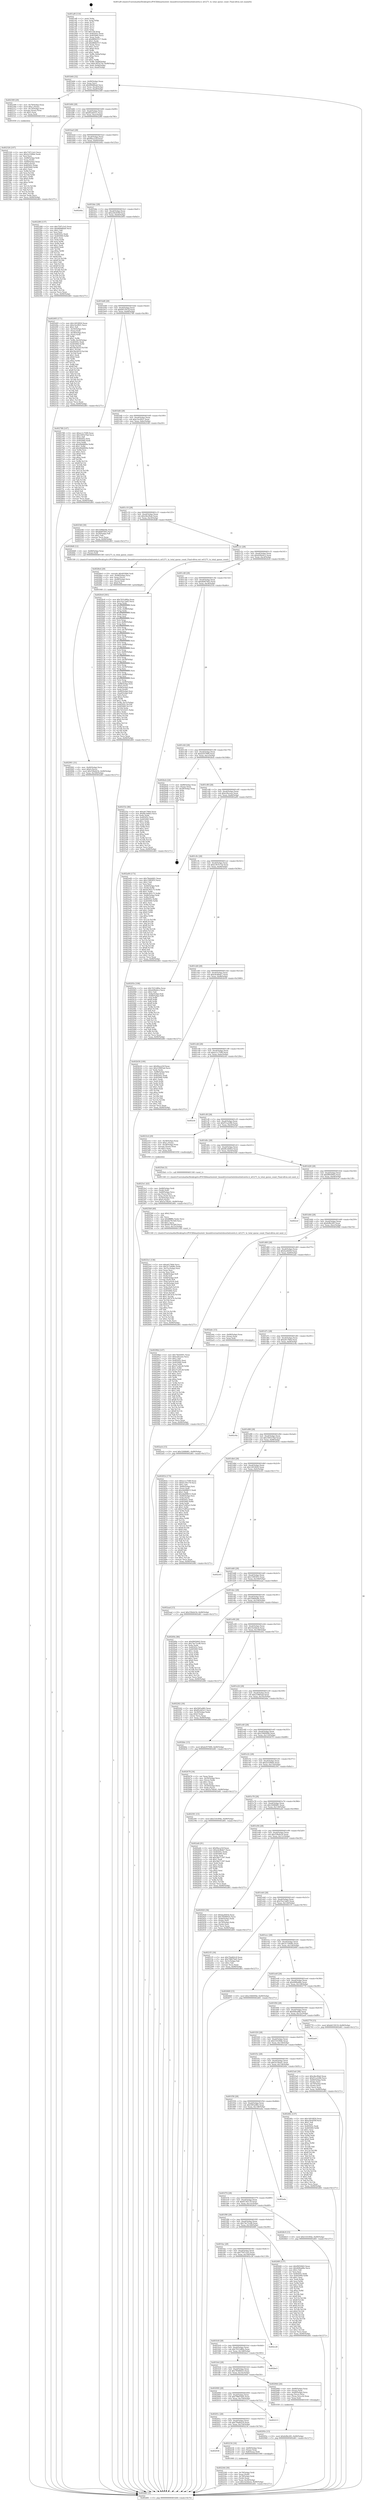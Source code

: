 digraph "0x401af0" {
  label = "0x401af0 (/mnt/c/Users/mathe/Desktop/tcc/POCII/binaries/extr_linuxdriversnetwirelesstiwlcoretx.h_wl1271_tx_total_queue_count_Final-ollvm.out::main(0))"
  labelloc = "t"
  node[shape=record]

  Entry [label="",width=0.3,height=0.3,shape=circle,fillcolor=black,style=filled]
  "0x401b64" [label="{
     0x401b64 [32]\l
     | [instrs]\l
     &nbsp;&nbsp;0x401b64 \<+6\>: mov -0x90(%rbp),%eax\l
     &nbsp;&nbsp;0x401b6a \<+2\>: mov %eax,%ecx\l
     &nbsp;&nbsp;0x401b6c \<+6\>: sub $0x80fd6ba6,%ecx\l
     &nbsp;&nbsp;0x401b72 \<+6\>: mov %eax,-0xa4(%rbp)\l
     &nbsp;&nbsp;0x401b78 \<+6\>: mov %ecx,-0xa8(%rbp)\l
     &nbsp;&nbsp;0x401b7e \<+6\>: je 0000000000402309 \<main+0x819\>\l
  }"]
  "0x402309" [label="{
     0x402309 [29]\l
     | [instrs]\l
     &nbsp;&nbsp;0x402309 \<+4\>: mov -0x70(%rbp),%rax\l
     &nbsp;&nbsp;0x40230d \<+6\>: movl $0x1,(%rax)\l
     &nbsp;&nbsp;0x402313 \<+4\>: mov -0x70(%rbp),%rax\l
     &nbsp;&nbsp;0x402317 \<+3\>: movslq (%rax),%rax\l
     &nbsp;&nbsp;0x40231a \<+4\>: shl $0x3,%rax\l
     &nbsp;&nbsp;0x40231e \<+3\>: mov %rax,%rdi\l
     &nbsp;&nbsp;0x402321 \<+5\>: call 0000000000401050 \<malloc@plt\>\l
     | [calls]\l
     &nbsp;&nbsp;0x401050 \{1\} (unknown)\l
  }"]
  "0x401b84" [label="{
     0x401b84 [28]\l
     | [instrs]\l
     &nbsp;&nbsp;0x401b84 \<+5\>: jmp 0000000000401b89 \<main+0x99\>\l
     &nbsp;&nbsp;0x401b89 \<+6\>: mov -0xa4(%rbp),%eax\l
     &nbsp;&nbsp;0x401b8f \<+5\>: sub $0x85cb03c1,%eax\l
     &nbsp;&nbsp;0x401b94 \<+6\>: mov %eax,-0xac(%rbp)\l
     &nbsp;&nbsp;0x401b9a \<+6\>: je 0000000000402280 \<main+0x790\>\l
  }"]
  Exit [label="",width=0.3,height=0.3,shape=circle,fillcolor=black,style=filled,peripheries=2]
  "0x402280" [label="{
     0x402280 [137]\l
     | [instrs]\l
     &nbsp;&nbsp;0x402280 \<+5\>: mov $0x7597c2a5,%eax\l
     &nbsp;&nbsp;0x402285 \<+5\>: mov $0x80fd6ba6,%ecx\l
     &nbsp;&nbsp;0x40228a \<+2\>: mov $0x1,%dl\l
     &nbsp;&nbsp;0x40228c \<+2\>: xor %esi,%esi\l
     &nbsp;&nbsp;0x40228e \<+7\>: mov 0x40505c,%edi\l
     &nbsp;&nbsp;0x402295 \<+8\>: mov 0x405060,%r8d\l
     &nbsp;&nbsp;0x40229d \<+3\>: sub $0x1,%esi\l
     &nbsp;&nbsp;0x4022a0 \<+3\>: mov %edi,%r9d\l
     &nbsp;&nbsp;0x4022a3 \<+3\>: add %esi,%r9d\l
     &nbsp;&nbsp;0x4022a6 \<+4\>: imul %r9d,%edi\l
     &nbsp;&nbsp;0x4022aa \<+3\>: and $0x1,%edi\l
     &nbsp;&nbsp;0x4022ad \<+3\>: cmp $0x0,%edi\l
     &nbsp;&nbsp;0x4022b0 \<+4\>: sete %r10b\l
     &nbsp;&nbsp;0x4022b4 \<+4\>: cmp $0xa,%r8d\l
     &nbsp;&nbsp;0x4022b8 \<+4\>: setl %r11b\l
     &nbsp;&nbsp;0x4022bc \<+3\>: mov %r10b,%bl\l
     &nbsp;&nbsp;0x4022bf \<+3\>: xor $0xff,%bl\l
     &nbsp;&nbsp;0x4022c2 \<+3\>: mov %r11b,%r14b\l
     &nbsp;&nbsp;0x4022c5 \<+4\>: xor $0xff,%r14b\l
     &nbsp;&nbsp;0x4022c9 \<+3\>: xor $0x1,%dl\l
     &nbsp;&nbsp;0x4022cc \<+3\>: mov %bl,%r15b\l
     &nbsp;&nbsp;0x4022cf \<+4\>: and $0xff,%r15b\l
     &nbsp;&nbsp;0x4022d3 \<+3\>: and %dl,%r10b\l
     &nbsp;&nbsp;0x4022d6 \<+3\>: mov %r14b,%r12b\l
     &nbsp;&nbsp;0x4022d9 \<+4\>: and $0xff,%r12b\l
     &nbsp;&nbsp;0x4022dd \<+3\>: and %dl,%r11b\l
     &nbsp;&nbsp;0x4022e0 \<+3\>: or %r10b,%r15b\l
     &nbsp;&nbsp;0x4022e3 \<+3\>: or %r11b,%r12b\l
     &nbsp;&nbsp;0x4022e6 \<+3\>: xor %r12b,%r15b\l
     &nbsp;&nbsp;0x4022e9 \<+3\>: or %r14b,%bl\l
     &nbsp;&nbsp;0x4022ec \<+3\>: xor $0xff,%bl\l
     &nbsp;&nbsp;0x4022ef \<+3\>: or $0x1,%dl\l
     &nbsp;&nbsp;0x4022f2 \<+2\>: and %dl,%bl\l
     &nbsp;&nbsp;0x4022f4 \<+3\>: or %bl,%r15b\l
     &nbsp;&nbsp;0x4022f7 \<+4\>: test $0x1,%r15b\l
     &nbsp;&nbsp;0x4022fb \<+3\>: cmovne %ecx,%eax\l
     &nbsp;&nbsp;0x4022fe \<+6\>: mov %eax,-0x90(%rbp)\l
     &nbsp;&nbsp;0x402304 \<+5\>: jmp 0000000000402d61 \<main+0x1271\>\l
  }"]
  "0x401ba0" [label="{
     0x401ba0 [28]\l
     | [instrs]\l
     &nbsp;&nbsp;0x401ba0 \<+5\>: jmp 0000000000401ba5 \<main+0xb5\>\l
     &nbsp;&nbsp;0x401ba5 \<+6\>: mov -0xa4(%rbp),%eax\l
     &nbsp;&nbsp;0x401bab \<+5\>: sub $0x9faca32f,%eax\l
     &nbsp;&nbsp;0x401bb0 \<+6\>: mov %eax,-0xb0(%rbp)\l
     &nbsp;&nbsp;0x401bb6 \<+6\>: je 0000000000402d4a \<main+0x125a\>\l
  }"]
  "0x402acb" [label="{
     0x402acb [15]\l
     | [instrs]\l
     &nbsp;&nbsp;0x402acb \<+10\>: movl $0x3268fd81,-0x90(%rbp)\l
     &nbsp;&nbsp;0x402ad5 \<+5\>: jmp 0000000000402d61 \<main+0x1271\>\l
  }"]
  "0x402d4a" [label="{
     0x402d4a\l
  }", style=dashed]
  "0x401bbc" [label="{
     0x401bbc [28]\l
     | [instrs]\l
     &nbsp;&nbsp;0x401bbc \<+5\>: jmp 0000000000401bc1 \<main+0xd1\>\l
     &nbsp;&nbsp;0x401bc1 \<+6\>: mov -0xa4(%rbp),%eax\l
     &nbsp;&nbsp;0x401bc7 \<+5\>: sub $0xa50c650f,%eax\l
     &nbsp;&nbsp;0x401bcc \<+6\>: mov %eax,-0xb4(%rbp)\l
     &nbsp;&nbsp;0x401bd2 \<+6\>: je 0000000000402495 \<main+0x9a5\>\l
  }"]
  "0x40295e" [label="{
     0x40295e [15]\l
     | [instrs]\l
     &nbsp;&nbsp;0x40295e \<+10\>: movl $0xfef8e285,-0x90(%rbp)\l
     &nbsp;&nbsp;0x402968 \<+5\>: jmp 0000000000402d61 \<main+0x1271\>\l
  }"]
  "0x402495" [label="{
     0x402495 [171]\l
     | [instrs]\l
     &nbsp;&nbsp;0x402495 \<+5\>: mov $0x14918f20,%eax\l
     &nbsp;&nbsp;0x40249a \<+5\>: mov $0xc5ecf921,%ecx\l
     &nbsp;&nbsp;0x40249f \<+2\>: mov $0x1,%dl\l
     &nbsp;&nbsp;0x4024a1 \<+4\>: mov -0x50(%rbp),%rsi\l
     &nbsp;&nbsp;0x4024a5 \<+2\>: mov (%rsi),%edi\l
     &nbsp;&nbsp;0x4024a7 \<+4\>: mov -0x58(%rbp),%rsi\l
     &nbsp;&nbsp;0x4024ab \<+2\>: cmp (%rsi),%edi\l
     &nbsp;&nbsp;0x4024ad \<+4\>: setl %r8b\l
     &nbsp;&nbsp;0x4024b1 \<+4\>: and $0x1,%r8b\l
     &nbsp;&nbsp;0x4024b5 \<+4\>: mov %r8b,-0x29(%rbp)\l
     &nbsp;&nbsp;0x4024b9 \<+7\>: mov 0x40505c,%edi\l
     &nbsp;&nbsp;0x4024c0 \<+8\>: mov 0x405060,%r9d\l
     &nbsp;&nbsp;0x4024c8 \<+3\>: mov %edi,%r10d\l
     &nbsp;&nbsp;0x4024cb \<+7\>: sub $0x39a2831f,%r10d\l
     &nbsp;&nbsp;0x4024d2 \<+4\>: sub $0x1,%r10d\l
     &nbsp;&nbsp;0x4024d6 \<+7\>: add $0x39a2831f,%r10d\l
     &nbsp;&nbsp;0x4024dd \<+4\>: imul %r10d,%edi\l
     &nbsp;&nbsp;0x4024e1 \<+3\>: and $0x1,%edi\l
     &nbsp;&nbsp;0x4024e4 \<+3\>: cmp $0x0,%edi\l
     &nbsp;&nbsp;0x4024e7 \<+4\>: sete %r8b\l
     &nbsp;&nbsp;0x4024eb \<+4\>: cmp $0xa,%r9d\l
     &nbsp;&nbsp;0x4024ef \<+4\>: setl %r11b\l
     &nbsp;&nbsp;0x4024f3 \<+3\>: mov %r8b,%bl\l
     &nbsp;&nbsp;0x4024f6 \<+3\>: xor $0xff,%bl\l
     &nbsp;&nbsp;0x4024f9 \<+3\>: mov %r11b,%r14b\l
     &nbsp;&nbsp;0x4024fc \<+4\>: xor $0xff,%r14b\l
     &nbsp;&nbsp;0x402500 \<+3\>: xor $0x0,%dl\l
     &nbsp;&nbsp;0x402503 \<+3\>: mov %bl,%r15b\l
     &nbsp;&nbsp;0x402506 \<+4\>: and $0x0,%r15b\l
     &nbsp;&nbsp;0x40250a \<+3\>: and %dl,%r8b\l
     &nbsp;&nbsp;0x40250d \<+3\>: mov %r14b,%r12b\l
     &nbsp;&nbsp;0x402510 \<+4\>: and $0x0,%r12b\l
     &nbsp;&nbsp;0x402514 \<+3\>: and %dl,%r11b\l
     &nbsp;&nbsp;0x402517 \<+3\>: or %r8b,%r15b\l
     &nbsp;&nbsp;0x40251a \<+3\>: or %r11b,%r12b\l
     &nbsp;&nbsp;0x40251d \<+3\>: xor %r12b,%r15b\l
     &nbsp;&nbsp;0x402520 \<+3\>: or %r14b,%bl\l
     &nbsp;&nbsp;0x402523 \<+3\>: xor $0xff,%bl\l
     &nbsp;&nbsp;0x402526 \<+3\>: or $0x0,%dl\l
     &nbsp;&nbsp;0x402529 \<+2\>: and %dl,%bl\l
     &nbsp;&nbsp;0x40252b \<+3\>: or %bl,%r15b\l
     &nbsp;&nbsp;0x40252e \<+4\>: test $0x1,%r15b\l
     &nbsp;&nbsp;0x402532 \<+3\>: cmovne %ecx,%eax\l
     &nbsp;&nbsp;0x402535 \<+6\>: mov %eax,-0x90(%rbp)\l
     &nbsp;&nbsp;0x40253b \<+5\>: jmp 0000000000402d61 \<main+0x1271\>\l
  }"]
  "0x401bd8" [label="{
     0x401bd8 [28]\l
     | [instrs]\l
     &nbsp;&nbsp;0x401bd8 \<+5\>: jmp 0000000000401bdd \<main+0xed\>\l
     &nbsp;&nbsp;0x401bdd \<+6\>: mov -0xa4(%rbp),%eax\l
     &nbsp;&nbsp;0x401be3 \<+5\>: sub $0xb615915f,%eax\l
     &nbsp;&nbsp;0x401be8 \<+6\>: mov %eax,-0xb8(%rbp)\l
     &nbsp;&nbsp;0x401bee \<+6\>: je 0000000000402788 \<main+0xc98\>\l
  }"]
  "0x402901" [label="{
     0x402901 [31]\l
     | [instrs]\l
     &nbsp;&nbsp;0x402901 \<+4\>: mov -0x40(%rbp),%rcx\l
     &nbsp;&nbsp;0x402905 \<+6\>: movl $0x0,(%rcx)\l
     &nbsp;&nbsp;0x40290b \<+10\>: movl $0x358efe54,-0x90(%rbp)\l
     &nbsp;&nbsp;0x402915 \<+6\>: mov %eax,-0x160(%rbp)\l
     &nbsp;&nbsp;0x40291b \<+5\>: jmp 0000000000402d61 \<main+0x1271\>\l
  }"]
  "0x402788" [label="{
     0x402788 [147]\l
     | [instrs]\l
     &nbsp;&nbsp;0x402788 \<+5\>: mov $0xec1c7599,%eax\l
     &nbsp;&nbsp;0x40278d \<+5\>: mov $0x100527bd,%ecx\l
     &nbsp;&nbsp;0x402792 \<+2\>: mov $0x1,%dl\l
     &nbsp;&nbsp;0x402794 \<+7\>: mov 0x40505c,%esi\l
     &nbsp;&nbsp;0x40279b \<+7\>: mov 0x405060,%edi\l
     &nbsp;&nbsp;0x4027a2 \<+3\>: mov %esi,%r8d\l
     &nbsp;&nbsp;0x4027a5 \<+7\>: sub $0x49dd669e,%r8d\l
     &nbsp;&nbsp;0x4027ac \<+4\>: sub $0x1,%r8d\l
     &nbsp;&nbsp;0x4027b0 \<+7\>: add $0x49dd669e,%r8d\l
     &nbsp;&nbsp;0x4027b7 \<+4\>: imul %r8d,%esi\l
     &nbsp;&nbsp;0x4027bb \<+3\>: and $0x1,%esi\l
     &nbsp;&nbsp;0x4027be \<+3\>: cmp $0x0,%esi\l
     &nbsp;&nbsp;0x4027c1 \<+4\>: sete %r9b\l
     &nbsp;&nbsp;0x4027c5 \<+3\>: cmp $0xa,%edi\l
     &nbsp;&nbsp;0x4027c8 \<+4\>: setl %r10b\l
     &nbsp;&nbsp;0x4027cc \<+3\>: mov %r9b,%r11b\l
     &nbsp;&nbsp;0x4027cf \<+4\>: xor $0xff,%r11b\l
     &nbsp;&nbsp;0x4027d3 \<+3\>: mov %r10b,%bl\l
     &nbsp;&nbsp;0x4027d6 \<+3\>: xor $0xff,%bl\l
     &nbsp;&nbsp;0x4027d9 \<+3\>: xor $0x0,%dl\l
     &nbsp;&nbsp;0x4027dc \<+3\>: mov %r11b,%r14b\l
     &nbsp;&nbsp;0x4027df \<+4\>: and $0x0,%r14b\l
     &nbsp;&nbsp;0x4027e3 \<+3\>: and %dl,%r9b\l
     &nbsp;&nbsp;0x4027e6 \<+3\>: mov %bl,%r15b\l
     &nbsp;&nbsp;0x4027e9 \<+4\>: and $0x0,%r15b\l
     &nbsp;&nbsp;0x4027ed \<+3\>: and %dl,%r10b\l
     &nbsp;&nbsp;0x4027f0 \<+3\>: or %r9b,%r14b\l
     &nbsp;&nbsp;0x4027f3 \<+3\>: or %r10b,%r15b\l
     &nbsp;&nbsp;0x4027f6 \<+3\>: xor %r15b,%r14b\l
     &nbsp;&nbsp;0x4027f9 \<+3\>: or %bl,%r11b\l
     &nbsp;&nbsp;0x4027fc \<+4\>: xor $0xff,%r11b\l
     &nbsp;&nbsp;0x402800 \<+3\>: or $0x0,%dl\l
     &nbsp;&nbsp;0x402803 \<+3\>: and %dl,%r11b\l
     &nbsp;&nbsp;0x402806 \<+3\>: or %r11b,%r14b\l
     &nbsp;&nbsp;0x402809 \<+4\>: test $0x1,%r14b\l
     &nbsp;&nbsp;0x40280d \<+3\>: cmovne %ecx,%eax\l
     &nbsp;&nbsp;0x402810 \<+6\>: mov %eax,-0x90(%rbp)\l
     &nbsp;&nbsp;0x402816 \<+5\>: jmp 0000000000402d61 \<main+0x1271\>\l
  }"]
  "0x401bf4" [label="{
     0x401bf4 [28]\l
     | [instrs]\l
     &nbsp;&nbsp;0x401bf4 \<+5\>: jmp 0000000000401bf9 \<main+0x109\>\l
     &nbsp;&nbsp;0x401bf9 \<+6\>: mov -0xa4(%rbp),%eax\l
     &nbsp;&nbsp;0x401bff \<+5\>: sub $0xc5ecf921,%eax\l
     &nbsp;&nbsp;0x401c04 \<+6\>: mov %eax,-0xbc(%rbp)\l
     &nbsp;&nbsp;0x401c0a \<+6\>: je 0000000000402540 \<main+0xa50\>\l
  }"]
  "0x4028e4" [label="{
     0x4028e4 [29]\l
     | [instrs]\l
     &nbsp;&nbsp;0x4028e4 \<+10\>: movabs $0x4030b6,%rdi\l
     &nbsp;&nbsp;0x4028ee \<+4\>: mov -0x48(%rbp),%rcx\l
     &nbsp;&nbsp;0x4028f2 \<+2\>: mov %eax,(%rcx)\l
     &nbsp;&nbsp;0x4028f4 \<+4\>: mov -0x48(%rbp),%rcx\l
     &nbsp;&nbsp;0x4028f8 \<+2\>: mov (%rcx),%esi\l
     &nbsp;&nbsp;0x4028fa \<+2\>: mov $0x0,%al\l
     &nbsp;&nbsp;0x4028fc \<+5\>: call 0000000000401040 \<printf@plt\>\l
     | [calls]\l
     &nbsp;&nbsp;0x401040 \{1\} (unknown)\l
  }"]
  "0x402540" [label="{
     0x402540 [30]\l
     | [instrs]\l
     &nbsp;&nbsp;0x402540 \<+5\>: mov $0x1b964e8e,%eax\l
     &nbsp;&nbsp;0x402545 \<+5\>: mov $0xdb9f7b63,%ecx\l
     &nbsp;&nbsp;0x40254a \<+3\>: mov -0x29(%rbp),%dl\l
     &nbsp;&nbsp;0x40254d \<+3\>: test $0x1,%dl\l
     &nbsp;&nbsp;0x402550 \<+3\>: cmovne %ecx,%eax\l
     &nbsp;&nbsp;0x402553 \<+6\>: mov %eax,-0x90(%rbp)\l
     &nbsp;&nbsp;0x402559 \<+5\>: jmp 0000000000402d61 \<main+0x1271\>\l
  }"]
  "0x401c10" [label="{
     0x401c10 [28]\l
     | [instrs]\l
     &nbsp;&nbsp;0x401c10 \<+5\>: jmp 0000000000401c15 \<main+0x125\>\l
     &nbsp;&nbsp;0x401c15 \<+6\>: mov -0xa4(%rbp),%eax\l
     &nbsp;&nbsp;0x401c1b \<+5\>: sub $0xc8ecf0a6,%eax\l
     &nbsp;&nbsp;0x401c20 \<+6\>: mov %eax,-0xc0(%rbp)\l
     &nbsp;&nbsp;0x401c26 \<+6\>: je 00000000004028d8 \<main+0xde8\>\l
  }"]
  "0x4025e1" [label="{
     0x4025e1 [136]\l
     | [instrs]\l
     &nbsp;&nbsp;0x4025e1 \<+5\>: mov $0xa617664,%ecx\l
     &nbsp;&nbsp;0x4025e6 \<+5\>: mov $0x3c75608e,%edx\l
     &nbsp;&nbsp;0x4025eb \<+6\>: mov -0x15c(%rbp),%esi\l
     &nbsp;&nbsp;0x4025f1 \<+3\>: imul %eax,%esi\l
     &nbsp;&nbsp;0x4025f4 \<+3\>: movslq %esi,%rdi\l
     &nbsp;&nbsp;0x4025f7 \<+4\>: mov -0x68(%rbp),%r8\l
     &nbsp;&nbsp;0x4025fb \<+3\>: mov (%r8),%r8\l
     &nbsp;&nbsp;0x4025fe \<+4\>: mov -0x60(%rbp),%r9\l
     &nbsp;&nbsp;0x402602 \<+3\>: movslq (%r9),%r9\l
     &nbsp;&nbsp;0x402605 \<+4\>: mov (%r8,%r9,8),%r8\l
     &nbsp;&nbsp;0x402609 \<+4\>: mov -0x50(%rbp),%r9\l
     &nbsp;&nbsp;0x40260d \<+3\>: movslq (%r9),%r9\l
     &nbsp;&nbsp;0x402610 \<+4\>: mov %rdi,(%r8,%r9,8)\l
     &nbsp;&nbsp;0x402614 \<+7\>: mov 0x40505c,%eax\l
     &nbsp;&nbsp;0x40261b \<+7\>: mov 0x405060,%esi\l
     &nbsp;&nbsp;0x402622 \<+3\>: mov %eax,%r10d\l
     &nbsp;&nbsp;0x402625 \<+7\>: add $0x1cf6747b,%r10d\l
     &nbsp;&nbsp;0x40262c \<+4\>: sub $0x1,%r10d\l
     &nbsp;&nbsp;0x402630 \<+7\>: sub $0x1cf6747b,%r10d\l
     &nbsp;&nbsp;0x402637 \<+4\>: imul %r10d,%eax\l
     &nbsp;&nbsp;0x40263b \<+3\>: and $0x1,%eax\l
     &nbsp;&nbsp;0x40263e \<+3\>: cmp $0x0,%eax\l
     &nbsp;&nbsp;0x402641 \<+4\>: sete %r11b\l
     &nbsp;&nbsp;0x402645 \<+3\>: cmp $0xa,%esi\l
     &nbsp;&nbsp;0x402648 \<+3\>: setl %bl\l
     &nbsp;&nbsp;0x40264b \<+3\>: mov %r11b,%r14b\l
     &nbsp;&nbsp;0x40264e \<+3\>: and %bl,%r14b\l
     &nbsp;&nbsp;0x402651 \<+3\>: xor %bl,%r11b\l
     &nbsp;&nbsp;0x402654 \<+3\>: or %r11b,%r14b\l
     &nbsp;&nbsp;0x402657 \<+4\>: test $0x1,%r14b\l
     &nbsp;&nbsp;0x40265b \<+3\>: cmovne %edx,%ecx\l
     &nbsp;&nbsp;0x40265e \<+6\>: mov %ecx,-0x90(%rbp)\l
     &nbsp;&nbsp;0x402664 \<+5\>: jmp 0000000000402d61 \<main+0x1271\>\l
  }"]
  "0x4028d8" [label="{
     0x4028d8 [12]\l
     | [instrs]\l
     &nbsp;&nbsp;0x4028d8 \<+4\>: mov -0x68(%rbp),%rax\l
     &nbsp;&nbsp;0x4028dc \<+3\>: mov (%rax),%rdi\l
     &nbsp;&nbsp;0x4028df \<+5\>: call 00000000004015f0 \<wl1271_tx_total_queue_count\>\l
     | [calls]\l
     &nbsp;&nbsp;0x4015f0 \{1\} (/mnt/c/Users/mathe/Desktop/tcc/POCII/binaries/extr_linuxdriversnetwirelesstiwlcoretx.h_wl1271_tx_total_queue_count_Final-ollvm.out::wl1271_tx_total_queue_count)\l
  }"]
  "0x401c2c" [label="{
     0x401c2c [28]\l
     | [instrs]\l
     &nbsp;&nbsp;0x401c2c \<+5\>: jmp 0000000000401c31 \<main+0x141\>\l
     &nbsp;&nbsp;0x401c31 \<+6\>: mov -0xa4(%rbp),%eax\l
     &nbsp;&nbsp;0x401c37 \<+5\>: sub $0xd2f6e6c2,%eax\l
     &nbsp;&nbsp;0x401c3c \<+6\>: mov %eax,-0xc4(%rbp)\l
     &nbsp;&nbsp;0x401c42 \<+6\>: je 00000000004020c8 \<main+0x5d8\>\l
  }"]
  "0x4025b9" [label="{
     0x4025b9 [40]\l
     | [instrs]\l
     &nbsp;&nbsp;0x4025b9 \<+5\>: mov $0x2,%ecx\l
     &nbsp;&nbsp;0x4025be \<+1\>: cltd\l
     &nbsp;&nbsp;0x4025bf \<+2\>: idiv %ecx\l
     &nbsp;&nbsp;0x4025c1 \<+6\>: imul $0xfffffffe,%edx,%ecx\l
     &nbsp;&nbsp;0x4025c7 \<+6\>: add $0x8279c5b9,%ecx\l
     &nbsp;&nbsp;0x4025cd \<+3\>: add $0x1,%ecx\l
     &nbsp;&nbsp;0x4025d0 \<+6\>: sub $0x8279c5b9,%ecx\l
     &nbsp;&nbsp;0x4025d6 \<+6\>: mov %ecx,-0x15c(%rbp)\l
     &nbsp;&nbsp;0x4025dc \<+5\>: call 0000000000401160 \<next_i\>\l
     | [calls]\l
     &nbsp;&nbsp;0x401160 \{1\} (/mnt/c/Users/mathe/Desktop/tcc/POCII/binaries/extr_linuxdriversnetwirelesstiwlcoretx.h_wl1271_tx_total_queue_count_Final-ollvm.out::next_i)\l
  }"]
  "0x4020c8" [label="{
     0x4020c8 [301]\l
     | [instrs]\l
     &nbsp;&nbsp;0x4020c8 \<+5\>: mov $0x7631d80a,%eax\l
     &nbsp;&nbsp;0x4020cd \<+5\>: mov $0x35a13a83,%ecx\l
     &nbsp;&nbsp;0x4020d2 \<+3\>: mov %rsp,%rdx\l
     &nbsp;&nbsp;0x4020d5 \<+4\>: add $0xfffffffffffffff0,%rdx\l
     &nbsp;&nbsp;0x4020d9 \<+3\>: mov %rdx,%rsp\l
     &nbsp;&nbsp;0x4020dc \<+7\>: mov %rdx,-0x88(%rbp)\l
     &nbsp;&nbsp;0x4020e3 \<+3\>: mov %rsp,%rdx\l
     &nbsp;&nbsp;0x4020e6 \<+4\>: add $0xfffffffffffffff0,%rdx\l
     &nbsp;&nbsp;0x4020ea \<+3\>: mov %rdx,%rsp\l
     &nbsp;&nbsp;0x4020ed \<+3\>: mov %rsp,%rsi\l
     &nbsp;&nbsp;0x4020f0 \<+4\>: add $0xfffffffffffffff0,%rsi\l
     &nbsp;&nbsp;0x4020f4 \<+3\>: mov %rsi,%rsp\l
     &nbsp;&nbsp;0x4020f7 \<+4\>: mov %rsi,-0x80(%rbp)\l
     &nbsp;&nbsp;0x4020fb \<+3\>: mov %rsp,%rsi\l
     &nbsp;&nbsp;0x4020fe \<+4\>: add $0xfffffffffffffff0,%rsi\l
     &nbsp;&nbsp;0x402102 \<+3\>: mov %rsi,%rsp\l
     &nbsp;&nbsp;0x402105 \<+4\>: mov %rsi,-0x78(%rbp)\l
     &nbsp;&nbsp;0x402109 \<+3\>: mov %rsp,%rsi\l
     &nbsp;&nbsp;0x40210c \<+4\>: add $0xfffffffffffffff0,%rsi\l
     &nbsp;&nbsp;0x402110 \<+3\>: mov %rsi,%rsp\l
     &nbsp;&nbsp;0x402113 \<+4\>: mov %rsi,-0x70(%rbp)\l
     &nbsp;&nbsp;0x402117 \<+3\>: mov %rsp,%rsi\l
     &nbsp;&nbsp;0x40211a \<+4\>: add $0xfffffffffffffff0,%rsi\l
     &nbsp;&nbsp;0x40211e \<+3\>: mov %rsi,%rsp\l
     &nbsp;&nbsp;0x402121 \<+4\>: mov %rsi,-0x68(%rbp)\l
     &nbsp;&nbsp;0x402125 \<+3\>: mov %rsp,%rsi\l
     &nbsp;&nbsp;0x402128 \<+4\>: add $0xfffffffffffffff0,%rsi\l
     &nbsp;&nbsp;0x40212c \<+3\>: mov %rsi,%rsp\l
     &nbsp;&nbsp;0x40212f \<+4\>: mov %rsi,-0x60(%rbp)\l
     &nbsp;&nbsp;0x402133 \<+3\>: mov %rsp,%rsi\l
     &nbsp;&nbsp;0x402136 \<+4\>: add $0xfffffffffffffff0,%rsi\l
     &nbsp;&nbsp;0x40213a \<+3\>: mov %rsi,%rsp\l
     &nbsp;&nbsp;0x40213d \<+4\>: mov %rsi,-0x58(%rbp)\l
     &nbsp;&nbsp;0x402141 \<+3\>: mov %rsp,%rsi\l
     &nbsp;&nbsp;0x402144 \<+4\>: add $0xfffffffffffffff0,%rsi\l
     &nbsp;&nbsp;0x402148 \<+3\>: mov %rsi,%rsp\l
     &nbsp;&nbsp;0x40214b \<+4\>: mov %rsi,-0x50(%rbp)\l
     &nbsp;&nbsp;0x40214f \<+3\>: mov %rsp,%rsi\l
     &nbsp;&nbsp;0x402152 \<+4\>: add $0xfffffffffffffff0,%rsi\l
     &nbsp;&nbsp;0x402156 \<+3\>: mov %rsi,%rsp\l
     &nbsp;&nbsp;0x402159 \<+4\>: mov %rsi,-0x48(%rbp)\l
     &nbsp;&nbsp;0x40215d \<+3\>: mov %rsp,%rsi\l
     &nbsp;&nbsp;0x402160 \<+4\>: add $0xfffffffffffffff0,%rsi\l
     &nbsp;&nbsp;0x402164 \<+3\>: mov %rsi,%rsp\l
     &nbsp;&nbsp;0x402167 \<+4\>: mov %rsi,-0x40(%rbp)\l
     &nbsp;&nbsp;0x40216b \<+7\>: mov -0x88(%rbp),%rsi\l
     &nbsp;&nbsp;0x402172 \<+6\>: movl $0x0,(%rsi)\l
     &nbsp;&nbsp;0x402178 \<+6\>: mov -0x94(%rbp),%edi\l
     &nbsp;&nbsp;0x40217e \<+2\>: mov %edi,(%rdx)\l
     &nbsp;&nbsp;0x402180 \<+4\>: mov -0x80(%rbp),%rsi\l
     &nbsp;&nbsp;0x402184 \<+7\>: mov -0xa0(%rbp),%r8\l
     &nbsp;&nbsp;0x40218b \<+3\>: mov %r8,(%rsi)\l
     &nbsp;&nbsp;0x40218e \<+3\>: cmpl $0x2,(%rdx)\l
     &nbsp;&nbsp;0x402191 \<+4\>: setne %r9b\l
     &nbsp;&nbsp;0x402195 \<+4\>: and $0x1,%r9b\l
     &nbsp;&nbsp;0x402199 \<+4\>: mov %r9b,-0x31(%rbp)\l
     &nbsp;&nbsp;0x40219d \<+8\>: mov 0x40505c,%r10d\l
     &nbsp;&nbsp;0x4021a5 \<+8\>: mov 0x405060,%r11d\l
     &nbsp;&nbsp;0x4021ad \<+3\>: mov %r10d,%ebx\l
     &nbsp;&nbsp;0x4021b0 \<+6\>: sub $0x7d1d3ef1,%ebx\l
     &nbsp;&nbsp;0x4021b6 \<+3\>: sub $0x1,%ebx\l
     &nbsp;&nbsp;0x4021b9 \<+6\>: add $0x7d1d3ef1,%ebx\l
     &nbsp;&nbsp;0x4021bf \<+4\>: imul %ebx,%r10d\l
     &nbsp;&nbsp;0x4021c3 \<+4\>: and $0x1,%r10d\l
     &nbsp;&nbsp;0x4021c7 \<+4\>: cmp $0x0,%r10d\l
     &nbsp;&nbsp;0x4021cb \<+4\>: sete %r9b\l
     &nbsp;&nbsp;0x4021cf \<+4\>: cmp $0xa,%r11d\l
     &nbsp;&nbsp;0x4021d3 \<+4\>: setl %r14b\l
     &nbsp;&nbsp;0x4021d7 \<+3\>: mov %r9b,%r15b\l
     &nbsp;&nbsp;0x4021da \<+3\>: and %r14b,%r15b\l
     &nbsp;&nbsp;0x4021dd \<+3\>: xor %r14b,%r9b\l
     &nbsp;&nbsp;0x4021e0 \<+3\>: or %r9b,%r15b\l
     &nbsp;&nbsp;0x4021e3 \<+4\>: test $0x1,%r15b\l
     &nbsp;&nbsp;0x4021e7 \<+3\>: cmovne %ecx,%eax\l
     &nbsp;&nbsp;0x4021ea \<+6\>: mov %eax,-0x90(%rbp)\l
     &nbsp;&nbsp;0x4021f0 \<+5\>: jmp 0000000000402d61 \<main+0x1271\>\l
  }"]
  "0x401c48" [label="{
     0x401c48 [28]\l
     | [instrs]\l
     &nbsp;&nbsp;0x401c48 \<+5\>: jmp 0000000000401c4d \<main+0x15d\>\l
     &nbsp;&nbsp;0x401c4d \<+6\>: mov -0xa4(%rbp),%eax\l
     &nbsp;&nbsp;0x401c53 \<+5\>: sub $0xdb9f7b63,%eax\l
     &nbsp;&nbsp;0x401c58 \<+6\>: mov %eax,-0xc8(%rbp)\l
     &nbsp;&nbsp;0x401c5e \<+6\>: je 000000000040255e \<main+0xa6e\>\l
  }"]
  "0x4023e1" [label="{
     0x4023e1 [43]\l
     | [instrs]\l
     &nbsp;&nbsp;0x4023e1 \<+4\>: mov -0x68(%rbp),%rdi\l
     &nbsp;&nbsp;0x4023e5 \<+3\>: mov (%rdi),%rdi\l
     &nbsp;&nbsp;0x4023e8 \<+4\>: mov -0x60(%rbp),%rcx\l
     &nbsp;&nbsp;0x4023ec \<+3\>: movslq (%rcx),%rcx\l
     &nbsp;&nbsp;0x4023ef \<+4\>: mov %rax,(%rdi,%rcx,8)\l
     &nbsp;&nbsp;0x4023f3 \<+4\>: mov -0x50(%rbp),%rax\l
     &nbsp;&nbsp;0x4023f7 \<+6\>: movl $0x0,(%rax)\l
     &nbsp;&nbsp;0x4023fd \<+10\>: movl $0x5a7f4a41,-0x90(%rbp)\l
     &nbsp;&nbsp;0x402407 \<+5\>: jmp 0000000000402d61 \<main+0x1271\>\l
  }"]
  "0x40255e" [label="{
     0x40255e [86]\l
     | [instrs]\l
     &nbsp;&nbsp;0x40255e \<+5\>: mov $0xa617664,%eax\l
     &nbsp;&nbsp;0x402563 \<+5\>: mov $0xf6c2b6b3,%ecx\l
     &nbsp;&nbsp;0x402568 \<+2\>: xor %edx,%edx\l
     &nbsp;&nbsp;0x40256a \<+7\>: mov 0x40505c,%esi\l
     &nbsp;&nbsp;0x402571 \<+7\>: mov 0x405060,%edi\l
     &nbsp;&nbsp;0x402578 \<+3\>: sub $0x1,%edx\l
     &nbsp;&nbsp;0x40257b \<+3\>: mov %esi,%r8d\l
     &nbsp;&nbsp;0x40257e \<+3\>: add %edx,%r8d\l
     &nbsp;&nbsp;0x402581 \<+4\>: imul %r8d,%esi\l
     &nbsp;&nbsp;0x402585 \<+3\>: and $0x1,%esi\l
     &nbsp;&nbsp;0x402588 \<+3\>: cmp $0x0,%esi\l
     &nbsp;&nbsp;0x40258b \<+4\>: sete %r9b\l
     &nbsp;&nbsp;0x40258f \<+3\>: cmp $0xa,%edi\l
     &nbsp;&nbsp;0x402592 \<+4\>: setl %r10b\l
     &nbsp;&nbsp;0x402596 \<+3\>: mov %r9b,%r11b\l
     &nbsp;&nbsp;0x402599 \<+3\>: and %r10b,%r11b\l
     &nbsp;&nbsp;0x40259c \<+3\>: xor %r10b,%r9b\l
     &nbsp;&nbsp;0x40259f \<+3\>: or %r9b,%r11b\l
     &nbsp;&nbsp;0x4025a2 \<+4\>: test $0x1,%r11b\l
     &nbsp;&nbsp;0x4025a6 \<+3\>: cmovne %ecx,%eax\l
     &nbsp;&nbsp;0x4025a9 \<+6\>: mov %eax,-0x90(%rbp)\l
     &nbsp;&nbsp;0x4025af \<+5\>: jmp 0000000000402d61 \<main+0x1271\>\l
  }"]
  "0x401c64" [label="{
     0x401c64 [28]\l
     | [instrs]\l
     &nbsp;&nbsp;0x401c64 \<+5\>: jmp 0000000000401c69 \<main+0x179\>\l
     &nbsp;&nbsp;0x401c69 \<+6\>: mov -0xa4(%rbp),%eax\l
     &nbsp;&nbsp;0x401c6f \<+5\>: sub $0xdcf57689,%eax\l
     &nbsp;&nbsp;0x401c74 \<+6\>: mov %eax,-0xcc(%rbp)\l
     &nbsp;&nbsp;0x401c7a \<+6\>: je 0000000000402bcb \<main+0x10db\>\l
  }"]
  "0x402326" [label="{
     0x402326 [107]\l
     | [instrs]\l
     &nbsp;&nbsp;0x402326 \<+5\>: mov $0x7597c2a5,%ecx\l
     &nbsp;&nbsp;0x40232b \<+5\>: mov $0x2e35f6de,%edx\l
     &nbsp;&nbsp;0x402330 \<+2\>: xor %esi,%esi\l
     &nbsp;&nbsp;0x402332 \<+4\>: mov -0x68(%rbp),%rdi\l
     &nbsp;&nbsp;0x402336 \<+3\>: mov %rax,(%rdi)\l
     &nbsp;&nbsp;0x402339 \<+4\>: mov -0x60(%rbp),%rax\l
     &nbsp;&nbsp;0x40233d \<+6\>: movl $0x0,(%rax)\l
     &nbsp;&nbsp;0x402343 \<+8\>: mov 0x40505c,%r8d\l
     &nbsp;&nbsp;0x40234b \<+8\>: mov 0x405060,%r9d\l
     &nbsp;&nbsp;0x402353 \<+3\>: sub $0x1,%esi\l
     &nbsp;&nbsp;0x402356 \<+3\>: mov %r8d,%r10d\l
     &nbsp;&nbsp;0x402359 \<+3\>: add %esi,%r10d\l
     &nbsp;&nbsp;0x40235c \<+4\>: imul %r10d,%r8d\l
     &nbsp;&nbsp;0x402360 \<+4\>: and $0x1,%r8d\l
     &nbsp;&nbsp;0x402364 \<+4\>: cmp $0x0,%r8d\l
     &nbsp;&nbsp;0x402368 \<+4\>: sete %r11b\l
     &nbsp;&nbsp;0x40236c \<+4\>: cmp $0xa,%r9d\l
     &nbsp;&nbsp;0x402370 \<+3\>: setl %bl\l
     &nbsp;&nbsp;0x402373 \<+3\>: mov %r11b,%r14b\l
     &nbsp;&nbsp;0x402376 \<+3\>: and %bl,%r14b\l
     &nbsp;&nbsp;0x402379 \<+3\>: xor %bl,%r11b\l
     &nbsp;&nbsp;0x40237c \<+3\>: or %r11b,%r14b\l
     &nbsp;&nbsp;0x40237f \<+4\>: test $0x1,%r14b\l
     &nbsp;&nbsp;0x402383 \<+3\>: cmovne %edx,%ecx\l
     &nbsp;&nbsp;0x402386 \<+6\>: mov %ecx,-0x90(%rbp)\l
     &nbsp;&nbsp;0x40238c \<+5\>: jmp 0000000000402d61 \<main+0x1271\>\l
  }"]
  "0x402bcb" [label="{
     0x402bcb [24]\l
     | [instrs]\l
     &nbsp;&nbsp;0x402bcb \<+7\>: mov -0x88(%rbp),%rax\l
     &nbsp;&nbsp;0x402bd2 \<+2\>: mov (%rax),%eax\l
     &nbsp;&nbsp;0x402bd4 \<+4\>: lea -0x28(%rbp),%rsp\l
     &nbsp;&nbsp;0x402bd8 \<+1\>: pop %rbx\l
     &nbsp;&nbsp;0x402bd9 \<+2\>: pop %r12\l
     &nbsp;&nbsp;0x402bdb \<+2\>: pop %r13\l
     &nbsp;&nbsp;0x402bdd \<+2\>: pop %r14\l
     &nbsp;&nbsp;0x402bdf \<+2\>: pop %r15\l
     &nbsp;&nbsp;0x402be1 \<+1\>: pop %rbp\l
     &nbsp;&nbsp;0x402be2 \<+1\>: ret\l
  }"]
  "0x401c80" [label="{
     0x401c80 [28]\l
     | [instrs]\l
     &nbsp;&nbsp;0x401c80 \<+5\>: jmp 0000000000401c85 \<main+0x195\>\l
     &nbsp;&nbsp;0x401c85 \<+6\>: mov -0xa4(%rbp),%eax\l
     &nbsp;&nbsp;0x401c8b \<+5\>: sub $0xe2feceee,%eax\l
     &nbsp;&nbsp;0x401c90 \<+6\>: mov %eax,-0xd0(%rbp)\l
     &nbsp;&nbsp;0x401c96 \<+6\>: je 0000000000402a00 \<main+0xf10\>\l
  }"]
  "0x402244" [label="{
     0x402244 [30]\l
     | [instrs]\l
     &nbsp;&nbsp;0x402244 \<+4\>: mov -0x78(%rbp),%rdi\l
     &nbsp;&nbsp;0x402248 \<+2\>: mov %eax,(%rdi)\l
     &nbsp;&nbsp;0x40224a \<+4\>: mov -0x78(%rbp),%rdi\l
     &nbsp;&nbsp;0x40224e \<+2\>: mov (%rdi),%eax\l
     &nbsp;&nbsp;0x402250 \<+3\>: mov %eax,-0x30(%rbp)\l
     &nbsp;&nbsp;0x402253 \<+10\>: movl $0x1fa5bbcb,-0x90(%rbp)\l
     &nbsp;&nbsp;0x40225d \<+5\>: jmp 0000000000402d61 \<main+0x1271\>\l
  }"]
  "0x402a00" [label="{
     0x402a00 [173]\l
     | [instrs]\l
     &nbsp;&nbsp;0x402a00 \<+5\>: mov $0x79eb4401,%eax\l
     &nbsp;&nbsp;0x402a05 \<+5\>: mov $0x15993f55,%ecx\l
     &nbsp;&nbsp;0x402a0a \<+2\>: mov $0x1,%dl\l
     &nbsp;&nbsp;0x402a0c \<+2\>: xor %esi,%esi\l
     &nbsp;&nbsp;0x402a0e \<+4\>: mov -0x40(%rbp),%rdi\l
     &nbsp;&nbsp;0x402a12 \<+3\>: mov (%rdi),%r8d\l
     &nbsp;&nbsp;0x402a15 \<+7\>: sub $0x4e365c75,%r8d\l
     &nbsp;&nbsp;0x402a1c \<+4\>: add $0x1,%r8d\l
     &nbsp;&nbsp;0x402a20 \<+7\>: add $0x4e365c75,%r8d\l
     &nbsp;&nbsp;0x402a27 \<+4\>: mov -0x40(%rbp),%rdi\l
     &nbsp;&nbsp;0x402a2b \<+3\>: mov %r8d,(%rdi)\l
     &nbsp;&nbsp;0x402a2e \<+8\>: mov 0x40505c,%r8d\l
     &nbsp;&nbsp;0x402a36 \<+8\>: mov 0x405060,%r9d\l
     &nbsp;&nbsp;0x402a3e \<+3\>: sub $0x1,%esi\l
     &nbsp;&nbsp;0x402a41 \<+3\>: mov %r8d,%r10d\l
     &nbsp;&nbsp;0x402a44 \<+3\>: add %esi,%r10d\l
     &nbsp;&nbsp;0x402a47 \<+4\>: imul %r10d,%r8d\l
     &nbsp;&nbsp;0x402a4b \<+4\>: and $0x1,%r8d\l
     &nbsp;&nbsp;0x402a4f \<+4\>: cmp $0x0,%r8d\l
     &nbsp;&nbsp;0x402a53 \<+4\>: sete %r11b\l
     &nbsp;&nbsp;0x402a57 \<+4\>: cmp $0xa,%r9d\l
     &nbsp;&nbsp;0x402a5b \<+3\>: setl %bl\l
     &nbsp;&nbsp;0x402a5e \<+3\>: mov %r11b,%r14b\l
     &nbsp;&nbsp;0x402a61 \<+4\>: xor $0xff,%r14b\l
     &nbsp;&nbsp;0x402a65 \<+3\>: mov %bl,%r15b\l
     &nbsp;&nbsp;0x402a68 \<+4\>: xor $0xff,%r15b\l
     &nbsp;&nbsp;0x402a6c \<+3\>: xor $0x0,%dl\l
     &nbsp;&nbsp;0x402a6f \<+3\>: mov %r14b,%r12b\l
     &nbsp;&nbsp;0x402a72 \<+4\>: and $0x0,%r12b\l
     &nbsp;&nbsp;0x402a76 \<+3\>: and %dl,%r11b\l
     &nbsp;&nbsp;0x402a79 \<+3\>: mov %r15b,%r13b\l
     &nbsp;&nbsp;0x402a7c \<+4\>: and $0x0,%r13b\l
     &nbsp;&nbsp;0x402a80 \<+2\>: and %dl,%bl\l
     &nbsp;&nbsp;0x402a82 \<+3\>: or %r11b,%r12b\l
     &nbsp;&nbsp;0x402a85 \<+3\>: or %bl,%r13b\l
     &nbsp;&nbsp;0x402a88 \<+3\>: xor %r13b,%r12b\l
     &nbsp;&nbsp;0x402a8b \<+3\>: or %r15b,%r14b\l
     &nbsp;&nbsp;0x402a8e \<+4\>: xor $0xff,%r14b\l
     &nbsp;&nbsp;0x402a92 \<+3\>: or $0x0,%dl\l
     &nbsp;&nbsp;0x402a95 \<+3\>: and %dl,%r14b\l
     &nbsp;&nbsp;0x402a98 \<+3\>: or %r14b,%r12b\l
     &nbsp;&nbsp;0x402a9b \<+4\>: test $0x1,%r12b\l
     &nbsp;&nbsp;0x402a9f \<+3\>: cmovne %ecx,%eax\l
     &nbsp;&nbsp;0x402aa2 \<+6\>: mov %eax,-0x90(%rbp)\l
     &nbsp;&nbsp;0x402aa8 \<+5\>: jmp 0000000000402d61 \<main+0x1271\>\l
  }"]
  "0x401c9c" [label="{
     0x401c9c [28]\l
     | [instrs]\l
     &nbsp;&nbsp;0x401c9c \<+5\>: jmp 0000000000401ca1 \<main+0x1b1\>\l
     &nbsp;&nbsp;0x401ca1 \<+6\>: mov -0xa4(%rbp),%eax\l
     &nbsp;&nbsp;0x401ca7 \<+5\>: sub $0xe387b75d,%eax\l
     &nbsp;&nbsp;0x401cac \<+6\>: mov %eax,-0xd4(%rbp)\l
     &nbsp;&nbsp;0x401cb2 \<+6\>: je 000000000040205e \<main+0x56e\>\l
  }"]
  "0x402038" [label="{
     0x402038\l
  }", style=dashed]
  "0x40205e" [label="{
     0x40205e [106]\l
     | [instrs]\l
     &nbsp;&nbsp;0x40205e \<+5\>: mov $0x7631d80a,%eax\l
     &nbsp;&nbsp;0x402063 \<+5\>: mov $0xd2f6e6c2,%ecx\l
     &nbsp;&nbsp;0x402068 \<+2\>: mov $0x1,%dl\l
     &nbsp;&nbsp;0x40206a \<+7\>: mov -0x8a(%rbp),%sil\l
     &nbsp;&nbsp;0x402071 \<+7\>: mov -0x89(%rbp),%dil\l
     &nbsp;&nbsp;0x402078 \<+3\>: mov %sil,%r8b\l
     &nbsp;&nbsp;0x40207b \<+4\>: xor $0xff,%r8b\l
     &nbsp;&nbsp;0x40207f \<+3\>: mov %dil,%r9b\l
     &nbsp;&nbsp;0x402082 \<+4\>: xor $0xff,%r9b\l
     &nbsp;&nbsp;0x402086 \<+3\>: xor $0x0,%dl\l
     &nbsp;&nbsp;0x402089 \<+3\>: mov %r8b,%r10b\l
     &nbsp;&nbsp;0x40208c \<+4\>: and $0x0,%r10b\l
     &nbsp;&nbsp;0x402090 \<+3\>: and %dl,%sil\l
     &nbsp;&nbsp;0x402093 \<+3\>: mov %r9b,%r11b\l
     &nbsp;&nbsp;0x402096 \<+4\>: and $0x0,%r11b\l
     &nbsp;&nbsp;0x40209a \<+3\>: and %dl,%dil\l
     &nbsp;&nbsp;0x40209d \<+3\>: or %sil,%r10b\l
     &nbsp;&nbsp;0x4020a0 \<+3\>: or %dil,%r11b\l
     &nbsp;&nbsp;0x4020a3 \<+3\>: xor %r11b,%r10b\l
     &nbsp;&nbsp;0x4020a6 \<+3\>: or %r9b,%r8b\l
     &nbsp;&nbsp;0x4020a9 \<+4\>: xor $0xff,%r8b\l
     &nbsp;&nbsp;0x4020ad \<+3\>: or $0x0,%dl\l
     &nbsp;&nbsp;0x4020b0 \<+3\>: and %dl,%r8b\l
     &nbsp;&nbsp;0x4020b3 \<+3\>: or %r8b,%r10b\l
     &nbsp;&nbsp;0x4020b6 \<+4\>: test $0x1,%r10b\l
     &nbsp;&nbsp;0x4020ba \<+3\>: cmovne %ecx,%eax\l
     &nbsp;&nbsp;0x4020bd \<+6\>: mov %eax,-0x90(%rbp)\l
     &nbsp;&nbsp;0x4020c3 \<+5\>: jmp 0000000000402d61 \<main+0x1271\>\l
  }"]
  "0x401cb8" [label="{
     0x401cb8 [28]\l
     | [instrs]\l
     &nbsp;&nbsp;0x401cb8 \<+5\>: jmp 0000000000401cbd \<main+0x1cd\>\l
     &nbsp;&nbsp;0x401cbd \<+6\>: mov -0xa4(%rbp),%eax\l
     &nbsp;&nbsp;0x401cc3 \<+5\>: sub $0xe4c8bde7,%eax\l
     &nbsp;&nbsp;0x401cc8 \<+6\>: mov %eax,-0xd8(%rbp)\l
     &nbsp;&nbsp;0x401cce \<+6\>: je 0000000000402b58 \<main+0x1068\>\l
  }"]
  "0x402d61" [label="{
     0x402d61 [5]\l
     | [instrs]\l
     &nbsp;&nbsp;0x402d61 \<+5\>: jmp 0000000000401b64 \<main+0x74\>\l
  }"]
  "0x401af0" [label="{
     0x401af0 [116]\l
     | [instrs]\l
     &nbsp;&nbsp;0x401af0 \<+1\>: push %rbp\l
     &nbsp;&nbsp;0x401af1 \<+3\>: mov %rsp,%rbp\l
     &nbsp;&nbsp;0x401af4 \<+2\>: push %r15\l
     &nbsp;&nbsp;0x401af6 \<+2\>: push %r14\l
     &nbsp;&nbsp;0x401af8 \<+2\>: push %r13\l
     &nbsp;&nbsp;0x401afa \<+2\>: push %r12\l
     &nbsp;&nbsp;0x401afc \<+1\>: push %rbx\l
     &nbsp;&nbsp;0x401afd \<+7\>: sub $0x158,%rsp\l
     &nbsp;&nbsp;0x401b04 \<+7\>: mov 0x40505c,%eax\l
     &nbsp;&nbsp;0x401b0b \<+7\>: mov 0x405060,%ecx\l
     &nbsp;&nbsp;0x401b12 \<+2\>: mov %eax,%edx\l
     &nbsp;&nbsp;0x401b14 \<+6\>: sub $0x880b5517,%edx\l
     &nbsp;&nbsp;0x401b1a \<+3\>: sub $0x1,%edx\l
     &nbsp;&nbsp;0x401b1d \<+6\>: add $0x880b5517,%edx\l
     &nbsp;&nbsp;0x401b23 \<+3\>: imul %edx,%eax\l
     &nbsp;&nbsp;0x401b26 \<+3\>: and $0x1,%eax\l
     &nbsp;&nbsp;0x401b29 \<+3\>: cmp $0x0,%eax\l
     &nbsp;&nbsp;0x401b2c \<+4\>: sete %r8b\l
     &nbsp;&nbsp;0x401b30 \<+4\>: and $0x1,%r8b\l
     &nbsp;&nbsp;0x401b34 \<+7\>: mov %r8b,-0x8a(%rbp)\l
     &nbsp;&nbsp;0x401b3b \<+3\>: cmp $0xa,%ecx\l
     &nbsp;&nbsp;0x401b3e \<+4\>: setl %r8b\l
     &nbsp;&nbsp;0x401b42 \<+4\>: and $0x1,%r8b\l
     &nbsp;&nbsp;0x401b46 \<+7\>: mov %r8b,-0x89(%rbp)\l
     &nbsp;&nbsp;0x401b4d \<+10\>: movl $0xe387b75d,-0x90(%rbp)\l
     &nbsp;&nbsp;0x401b57 \<+6\>: mov %edi,-0x94(%rbp)\l
     &nbsp;&nbsp;0x401b5d \<+7\>: mov %rsi,-0xa0(%rbp)\l
  }"]
  "0x402234" [label="{
     0x402234 [16]\l
     | [instrs]\l
     &nbsp;&nbsp;0x402234 \<+4\>: mov -0x80(%rbp),%rax\l
     &nbsp;&nbsp;0x402238 \<+3\>: mov (%rax),%rax\l
     &nbsp;&nbsp;0x40223b \<+4\>: mov 0x8(%rax),%rdi\l
     &nbsp;&nbsp;0x40223f \<+5\>: call 0000000000401060 \<atoi@plt\>\l
     | [calls]\l
     &nbsp;&nbsp;0x401060 \{1\} (unknown)\l
  }"]
  "0x40201c" [label="{
     0x40201c [28]\l
     | [instrs]\l
     &nbsp;&nbsp;0x40201c \<+5\>: jmp 0000000000402021 \<main+0x531\>\l
     &nbsp;&nbsp;0x402021 \<+6\>: mov -0xa4(%rbp),%eax\l
     &nbsp;&nbsp;0x402027 \<+5\>: sub $0x79a662c9,%eax\l
     &nbsp;&nbsp;0x40202c \<+6\>: mov %eax,-0x154(%rbp)\l
     &nbsp;&nbsp;0x402032 \<+6\>: je 0000000000402234 \<main+0x744\>\l
  }"]
  "0x402b58" [label="{
     0x402b58 [100]\l
     | [instrs]\l
     &nbsp;&nbsp;0x402b58 \<+5\>: mov $0x9faca32f,%eax\l
     &nbsp;&nbsp;0x402b5d \<+5\>: mov $0x21f683ad,%ecx\l
     &nbsp;&nbsp;0x402b62 \<+2\>: xor %edx,%edx\l
     &nbsp;&nbsp;0x402b64 \<+7\>: mov -0x88(%rbp),%rsi\l
     &nbsp;&nbsp;0x402b6b \<+6\>: movl $0x0,(%rsi)\l
     &nbsp;&nbsp;0x402b71 \<+7\>: mov 0x40505c,%edi\l
     &nbsp;&nbsp;0x402b78 \<+8\>: mov 0x405060,%r8d\l
     &nbsp;&nbsp;0x402b80 \<+3\>: sub $0x1,%edx\l
     &nbsp;&nbsp;0x402b83 \<+3\>: mov %edi,%r9d\l
     &nbsp;&nbsp;0x402b86 \<+3\>: add %edx,%r9d\l
     &nbsp;&nbsp;0x402b89 \<+4\>: imul %r9d,%edi\l
     &nbsp;&nbsp;0x402b8d \<+3\>: and $0x1,%edi\l
     &nbsp;&nbsp;0x402b90 \<+3\>: cmp $0x0,%edi\l
     &nbsp;&nbsp;0x402b93 \<+4\>: sete %r10b\l
     &nbsp;&nbsp;0x402b97 \<+4\>: cmp $0xa,%r8d\l
     &nbsp;&nbsp;0x402b9b \<+4\>: setl %r11b\l
     &nbsp;&nbsp;0x402b9f \<+3\>: mov %r10b,%bl\l
     &nbsp;&nbsp;0x402ba2 \<+3\>: and %r11b,%bl\l
     &nbsp;&nbsp;0x402ba5 \<+3\>: xor %r11b,%r10b\l
     &nbsp;&nbsp;0x402ba8 \<+3\>: or %r10b,%bl\l
     &nbsp;&nbsp;0x402bab \<+3\>: test $0x1,%bl\l
     &nbsp;&nbsp;0x402bae \<+3\>: cmovne %ecx,%eax\l
     &nbsp;&nbsp;0x402bb1 \<+6\>: mov %eax,-0x90(%rbp)\l
     &nbsp;&nbsp;0x402bb7 \<+5\>: jmp 0000000000402d61 \<main+0x1271\>\l
  }"]
  "0x401cd4" [label="{
     0x401cd4 [28]\l
     | [instrs]\l
     &nbsp;&nbsp;0x401cd4 \<+5\>: jmp 0000000000401cd9 \<main+0x1e9\>\l
     &nbsp;&nbsp;0x401cd9 \<+6\>: mov -0xa4(%rbp),%eax\l
     &nbsp;&nbsp;0x401cdf \<+5\>: sub $0xec1c7599,%eax\l
     &nbsp;&nbsp;0x401ce4 \<+6\>: mov %eax,-0xdc(%rbp)\l
     &nbsp;&nbsp;0x401cea \<+6\>: je 0000000000402cfe \<main+0x120e\>\l
  }"]
  "0x402213" [label="{
     0x402213\l
  }", style=dashed]
  "0x402cfe" [label="{
     0x402cfe\l
  }", style=dashed]
  "0x401cf0" [label="{
     0x401cf0 [28]\l
     | [instrs]\l
     &nbsp;&nbsp;0x401cf0 \<+5\>: jmp 0000000000401cf5 \<main+0x205\>\l
     &nbsp;&nbsp;0x401cf5 \<+6\>: mov -0xa4(%rbp),%eax\l
     &nbsp;&nbsp;0x401cfb \<+5\>: sub $0xf51a2286,%eax\l
     &nbsp;&nbsp;0x401d00 \<+6\>: mov %eax,-0xe0(%rbp)\l
     &nbsp;&nbsp;0x401d06 \<+6\>: je 00000000004023c4 \<main+0x8d4\>\l
  }"]
  "0x402000" [label="{
     0x402000 [28]\l
     | [instrs]\l
     &nbsp;&nbsp;0x402000 \<+5\>: jmp 0000000000402005 \<main+0x515\>\l
     &nbsp;&nbsp;0x402005 \<+6\>: mov -0xa4(%rbp),%eax\l
     &nbsp;&nbsp;0x40200b \<+5\>: sub $0x79667bd5,%eax\l
     &nbsp;&nbsp;0x402010 \<+6\>: mov %eax,-0x150(%rbp)\l
     &nbsp;&nbsp;0x402016 \<+6\>: je 0000000000402213 \<main+0x723\>\l
  }"]
  "0x4023c4" [label="{
     0x4023c4 [29]\l
     | [instrs]\l
     &nbsp;&nbsp;0x4023c4 \<+4\>: mov -0x58(%rbp),%rax\l
     &nbsp;&nbsp;0x4023c8 \<+6\>: movl $0x1,(%rax)\l
     &nbsp;&nbsp;0x4023ce \<+4\>: mov -0x58(%rbp),%rax\l
     &nbsp;&nbsp;0x4023d2 \<+3\>: movslq (%rax),%rax\l
     &nbsp;&nbsp;0x4023d5 \<+4\>: shl $0x3,%rax\l
     &nbsp;&nbsp;0x4023d9 \<+3\>: mov %rax,%rdi\l
     &nbsp;&nbsp;0x4023dc \<+5\>: call 0000000000401050 \<malloc@plt\>\l
     | [calls]\l
     &nbsp;&nbsp;0x401050 \{1\} (unknown)\l
  }"]
  "0x401d0c" [label="{
     0x401d0c [28]\l
     | [instrs]\l
     &nbsp;&nbsp;0x401d0c \<+5\>: jmp 0000000000401d11 \<main+0x221\>\l
     &nbsp;&nbsp;0x401d11 \<+6\>: mov -0xa4(%rbp),%eax\l
     &nbsp;&nbsp;0x401d17 \<+5\>: sub $0xf6c2b6b3,%eax\l
     &nbsp;&nbsp;0x401d1c \<+6\>: mov %eax,-0xe4(%rbp)\l
     &nbsp;&nbsp;0x401d22 \<+6\>: je 00000000004025b4 \<main+0xac4\>\l
  }"]
  "0x402944" [label="{
     0x402944 [26]\l
     | [instrs]\l
     &nbsp;&nbsp;0x402944 \<+4\>: mov -0x68(%rbp),%rax\l
     &nbsp;&nbsp;0x402948 \<+3\>: mov (%rax),%rax\l
     &nbsp;&nbsp;0x40294b \<+4\>: mov -0x40(%rbp),%rcx\l
     &nbsp;&nbsp;0x40294f \<+3\>: movslq (%rcx),%rcx\l
     &nbsp;&nbsp;0x402952 \<+4\>: mov (%rax,%rcx,8),%rax\l
     &nbsp;&nbsp;0x402956 \<+3\>: mov %rax,%rdi\l
     &nbsp;&nbsp;0x402959 \<+5\>: call 0000000000401030 \<free@plt\>\l
     | [calls]\l
     &nbsp;&nbsp;0x401030 \{1\} (unknown)\l
  }"]
  "0x4025b4" [label="{
     0x4025b4 [5]\l
     | [instrs]\l
     &nbsp;&nbsp;0x4025b4 \<+5\>: call 0000000000401160 \<next_i\>\l
     | [calls]\l
     &nbsp;&nbsp;0x401160 \{1\} (/mnt/c/Users/mathe/Desktop/tcc/POCII/binaries/extr_linuxdriversnetwirelesstiwlcoretx.h_wl1271_tx_total_queue_count_Final-ollvm.out::next_i)\l
  }"]
  "0x401d28" [label="{
     0x401d28 [28]\l
     | [instrs]\l
     &nbsp;&nbsp;0x401d28 \<+5\>: jmp 0000000000401d2d \<main+0x23d\>\l
     &nbsp;&nbsp;0x401d2d \<+6\>: mov -0xa4(%rbp),%eax\l
     &nbsp;&nbsp;0x401d33 \<+5\>: sub $0xf9050fd3,%eax\l
     &nbsp;&nbsp;0x401d38 \<+6\>: mov %eax,-0xe8(%rbp)\l
     &nbsp;&nbsp;0x401d3e \<+6\>: je 0000000000402cef \<main+0x11ff\>\l
  }"]
  "0x401fe4" [label="{
     0x401fe4 [28]\l
     | [instrs]\l
     &nbsp;&nbsp;0x401fe4 \<+5\>: jmp 0000000000401fe9 \<main+0x4f9\>\l
     &nbsp;&nbsp;0x401fe9 \<+6\>: mov -0xa4(%rbp),%eax\l
     &nbsp;&nbsp;0x401fef \<+5\>: sub $0x78566025,%eax\l
     &nbsp;&nbsp;0x401ff4 \<+6\>: mov %eax,-0x14c(%rbp)\l
     &nbsp;&nbsp;0x401ffa \<+6\>: je 0000000000402944 \<main+0xe54\>\l
  }"]
  "0x402cef" [label="{
     0x402cef\l
  }", style=dashed]
  "0x401d44" [label="{
     0x401d44 [28]\l
     | [instrs]\l
     &nbsp;&nbsp;0x401d44 \<+5\>: jmp 0000000000401d49 \<main+0x259\>\l
     &nbsp;&nbsp;0x401d49 \<+6\>: mov -0xa4(%rbp),%eax\l
     &nbsp;&nbsp;0x401d4f \<+5\>: sub $0xfef8e285,%eax\l
     &nbsp;&nbsp;0x401d54 \<+6\>: mov %eax,-0xec(%rbp)\l
     &nbsp;&nbsp;0x401d5a \<+6\>: je 000000000040296d \<main+0xe7d\>\l
  }"]
  "0x402be3" [label="{
     0x402be3\l
  }", style=dashed]
  "0x40296d" [label="{
     0x40296d [147]\l
     | [instrs]\l
     &nbsp;&nbsp;0x40296d \<+5\>: mov $0x79eb4401,%eax\l
     &nbsp;&nbsp;0x402972 \<+5\>: mov $0xe2feceee,%ecx\l
     &nbsp;&nbsp;0x402977 \<+2\>: mov $0x1,%dl\l
     &nbsp;&nbsp;0x402979 \<+7\>: mov 0x40505c,%esi\l
     &nbsp;&nbsp;0x402980 \<+7\>: mov 0x405060,%edi\l
     &nbsp;&nbsp;0x402987 \<+3\>: mov %esi,%r8d\l
     &nbsp;&nbsp;0x40298a \<+7\>: sub $0x37ca9c28,%r8d\l
     &nbsp;&nbsp;0x402991 \<+4\>: sub $0x1,%r8d\l
     &nbsp;&nbsp;0x402995 \<+7\>: add $0x37ca9c28,%r8d\l
     &nbsp;&nbsp;0x40299c \<+4\>: imul %r8d,%esi\l
     &nbsp;&nbsp;0x4029a0 \<+3\>: and $0x1,%esi\l
     &nbsp;&nbsp;0x4029a3 \<+3\>: cmp $0x0,%esi\l
     &nbsp;&nbsp;0x4029a6 \<+4\>: sete %r9b\l
     &nbsp;&nbsp;0x4029aa \<+3\>: cmp $0xa,%edi\l
     &nbsp;&nbsp;0x4029ad \<+4\>: setl %r10b\l
     &nbsp;&nbsp;0x4029b1 \<+3\>: mov %r9b,%r11b\l
     &nbsp;&nbsp;0x4029b4 \<+4\>: xor $0xff,%r11b\l
     &nbsp;&nbsp;0x4029b8 \<+3\>: mov %r10b,%bl\l
     &nbsp;&nbsp;0x4029bb \<+3\>: xor $0xff,%bl\l
     &nbsp;&nbsp;0x4029be \<+3\>: xor $0x1,%dl\l
     &nbsp;&nbsp;0x4029c1 \<+3\>: mov %r11b,%r14b\l
     &nbsp;&nbsp;0x4029c4 \<+4\>: and $0xff,%r14b\l
     &nbsp;&nbsp;0x4029c8 \<+3\>: and %dl,%r9b\l
     &nbsp;&nbsp;0x4029cb \<+3\>: mov %bl,%r15b\l
     &nbsp;&nbsp;0x4029ce \<+4\>: and $0xff,%r15b\l
     &nbsp;&nbsp;0x4029d2 \<+3\>: and %dl,%r10b\l
     &nbsp;&nbsp;0x4029d5 \<+3\>: or %r9b,%r14b\l
     &nbsp;&nbsp;0x4029d8 \<+3\>: or %r10b,%r15b\l
     &nbsp;&nbsp;0x4029db \<+3\>: xor %r15b,%r14b\l
     &nbsp;&nbsp;0x4029de \<+3\>: or %bl,%r11b\l
     &nbsp;&nbsp;0x4029e1 \<+4\>: xor $0xff,%r11b\l
     &nbsp;&nbsp;0x4029e5 \<+3\>: or $0x1,%dl\l
     &nbsp;&nbsp;0x4029e8 \<+3\>: and %dl,%r11b\l
     &nbsp;&nbsp;0x4029eb \<+3\>: or %r11b,%r14b\l
     &nbsp;&nbsp;0x4029ee \<+4\>: test $0x1,%r14b\l
     &nbsp;&nbsp;0x4029f2 \<+3\>: cmovne %ecx,%eax\l
     &nbsp;&nbsp;0x4029f5 \<+6\>: mov %eax,-0x90(%rbp)\l
     &nbsp;&nbsp;0x4029fb \<+5\>: jmp 0000000000402d61 \<main+0x1271\>\l
  }"]
  "0x401d60" [label="{
     0x401d60 [28]\l
     | [instrs]\l
     &nbsp;&nbsp;0x401d60 \<+5\>: jmp 0000000000401d65 \<main+0x275\>\l
     &nbsp;&nbsp;0x401d65 \<+6\>: mov -0xa4(%rbp),%eax\l
     &nbsp;&nbsp;0x401d6b \<+5\>: sub $0x4a26d54,%eax\l
     &nbsp;&nbsp;0x401d70 \<+6\>: mov %eax,-0xf0(%rbp)\l
     &nbsp;&nbsp;0x401d76 \<+6\>: je 0000000000402abc \<main+0xfcc\>\l
  }"]
  "0x401fc8" [label="{
     0x401fc8 [28]\l
     | [instrs]\l
     &nbsp;&nbsp;0x401fc8 \<+5\>: jmp 0000000000401fcd \<main+0x4dd\>\l
     &nbsp;&nbsp;0x401fcd \<+6\>: mov -0xa4(%rbp),%eax\l
     &nbsp;&nbsp;0x401fd3 \<+5\>: sub $0x7631d80a,%eax\l
     &nbsp;&nbsp;0x401fd8 \<+6\>: mov %eax,-0x148(%rbp)\l
     &nbsp;&nbsp;0x401fde \<+6\>: je 0000000000402be3 \<main+0x10f3\>\l
  }"]
  "0x402abc" [label="{
     0x402abc [15]\l
     | [instrs]\l
     &nbsp;&nbsp;0x402abc \<+4\>: mov -0x68(%rbp),%rax\l
     &nbsp;&nbsp;0x402ac0 \<+3\>: mov (%rax),%rax\l
     &nbsp;&nbsp;0x402ac3 \<+3\>: mov %rax,%rdi\l
     &nbsp;&nbsp;0x402ac6 \<+5\>: call 0000000000401030 \<free@plt\>\l
     | [calls]\l
     &nbsp;&nbsp;0x401030 \{1\} (unknown)\l
  }"]
  "0x401d7c" [label="{
     0x401d7c [28]\l
     | [instrs]\l
     &nbsp;&nbsp;0x401d7c \<+5\>: jmp 0000000000401d81 \<main+0x291\>\l
     &nbsp;&nbsp;0x401d81 \<+6\>: mov -0xa4(%rbp),%eax\l
     &nbsp;&nbsp;0x401d87 \<+5\>: sub $0xa617664,%eax\l
     &nbsp;&nbsp;0x401d8c \<+6\>: mov %eax,-0xf4(%rbp)\l
     &nbsp;&nbsp;0x401d92 \<+6\>: je 0000000000402c8a \<main+0x119a\>\l
  }"]
  "0x402c28" [label="{
     0x402c28\l
  }", style=dashed]
  "0x402c8a" [label="{
     0x402c8a\l
  }", style=dashed]
  "0x401d98" [label="{
     0x401d98 [28]\l
     | [instrs]\l
     &nbsp;&nbsp;0x401d98 \<+5\>: jmp 0000000000401d9d \<main+0x2ad\>\l
     &nbsp;&nbsp;0x401d9d \<+6\>: mov -0xa4(%rbp),%eax\l
     &nbsp;&nbsp;0x401da3 \<+5\>: sub $0x100527bd,%eax\l
     &nbsp;&nbsp;0x401da8 \<+6\>: mov %eax,-0xf8(%rbp)\l
     &nbsp;&nbsp;0x401dae \<+6\>: je 000000000040281b \<main+0xd2b\>\l
  }"]
  "0x401fac" [label="{
     0x401fac [28]\l
     | [instrs]\l
     &nbsp;&nbsp;0x401fac \<+5\>: jmp 0000000000401fb1 \<main+0x4c1\>\l
     &nbsp;&nbsp;0x401fb1 \<+6\>: mov -0xa4(%rbp),%eax\l
     &nbsp;&nbsp;0x401fb7 \<+5\>: sub $0x7597c2a5,%eax\l
     &nbsp;&nbsp;0x401fbc \<+6\>: mov %eax,-0x144(%rbp)\l
     &nbsp;&nbsp;0x401fc2 \<+6\>: je 0000000000402c28 \<main+0x1138\>\l
  }"]
  "0x40281b" [label="{
     0x40281b [174]\l
     | [instrs]\l
     &nbsp;&nbsp;0x40281b \<+5\>: mov $0xec1c7599,%eax\l
     &nbsp;&nbsp;0x402820 \<+5\>: mov $0x613f5179,%ecx\l
     &nbsp;&nbsp;0x402825 \<+2\>: mov $0x1,%dl\l
     &nbsp;&nbsp;0x402827 \<+4\>: mov -0x60(%rbp),%rsi\l
     &nbsp;&nbsp;0x40282b \<+2\>: mov (%rsi),%edi\l
     &nbsp;&nbsp;0x40282d \<+6\>: sub $0x2bd98615,%edi\l
     &nbsp;&nbsp;0x402833 \<+3\>: add $0x1,%edi\l
     &nbsp;&nbsp;0x402836 \<+6\>: add $0x2bd98615,%edi\l
     &nbsp;&nbsp;0x40283c \<+4\>: mov -0x60(%rbp),%rsi\l
     &nbsp;&nbsp;0x402840 \<+2\>: mov %edi,(%rsi)\l
     &nbsp;&nbsp;0x402842 \<+7\>: mov 0x40505c,%edi\l
     &nbsp;&nbsp;0x402849 \<+8\>: mov 0x405060,%r8d\l
     &nbsp;&nbsp;0x402851 \<+3\>: mov %edi,%r9d\l
     &nbsp;&nbsp;0x402854 \<+7\>: add $0x27e9f5a3,%r9d\l
     &nbsp;&nbsp;0x40285b \<+4\>: sub $0x1,%r9d\l
     &nbsp;&nbsp;0x40285f \<+7\>: sub $0x27e9f5a3,%r9d\l
     &nbsp;&nbsp;0x402866 \<+4\>: imul %r9d,%edi\l
     &nbsp;&nbsp;0x40286a \<+3\>: and $0x1,%edi\l
     &nbsp;&nbsp;0x40286d \<+3\>: cmp $0x0,%edi\l
     &nbsp;&nbsp;0x402870 \<+4\>: sete %r10b\l
     &nbsp;&nbsp;0x402874 \<+4\>: cmp $0xa,%r8d\l
     &nbsp;&nbsp;0x402878 \<+4\>: setl %r11b\l
     &nbsp;&nbsp;0x40287c \<+3\>: mov %r10b,%bl\l
     &nbsp;&nbsp;0x40287f \<+3\>: xor $0xff,%bl\l
     &nbsp;&nbsp;0x402882 \<+3\>: mov %r11b,%r14b\l
     &nbsp;&nbsp;0x402885 \<+4\>: xor $0xff,%r14b\l
     &nbsp;&nbsp;0x402889 \<+3\>: xor $0x0,%dl\l
     &nbsp;&nbsp;0x40288c \<+3\>: mov %bl,%r15b\l
     &nbsp;&nbsp;0x40288f \<+4\>: and $0x0,%r15b\l
     &nbsp;&nbsp;0x402893 \<+3\>: and %dl,%r10b\l
     &nbsp;&nbsp;0x402896 \<+3\>: mov %r14b,%r12b\l
     &nbsp;&nbsp;0x402899 \<+4\>: and $0x0,%r12b\l
     &nbsp;&nbsp;0x40289d \<+3\>: and %dl,%r11b\l
     &nbsp;&nbsp;0x4028a0 \<+3\>: or %r10b,%r15b\l
     &nbsp;&nbsp;0x4028a3 \<+3\>: or %r11b,%r12b\l
     &nbsp;&nbsp;0x4028a6 \<+3\>: xor %r12b,%r15b\l
     &nbsp;&nbsp;0x4028a9 \<+3\>: or %r14b,%bl\l
     &nbsp;&nbsp;0x4028ac \<+3\>: xor $0xff,%bl\l
     &nbsp;&nbsp;0x4028af \<+3\>: or $0x0,%dl\l
     &nbsp;&nbsp;0x4028b2 \<+2\>: and %dl,%bl\l
     &nbsp;&nbsp;0x4028b4 \<+3\>: or %bl,%r15b\l
     &nbsp;&nbsp;0x4028b7 \<+4\>: test $0x1,%r15b\l
     &nbsp;&nbsp;0x4028bb \<+3\>: cmovne %ecx,%eax\l
     &nbsp;&nbsp;0x4028be \<+6\>: mov %eax,-0x90(%rbp)\l
     &nbsp;&nbsp;0x4028c4 \<+5\>: jmp 0000000000402d61 \<main+0x1271\>\l
  }"]
  "0x401db4" [label="{
     0x401db4 [28]\l
     | [instrs]\l
     &nbsp;&nbsp;0x401db4 \<+5\>: jmp 0000000000401db9 \<main+0x2c9\>\l
     &nbsp;&nbsp;0x401db9 \<+6\>: mov -0xa4(%rbp),%eax\l
     &nbsp;&nbsp;0x401dbf \<+5\>: sub $0x14918f20,%eax\l
     &nbsp;&nbsp;0x401dc4 \<+6\>: mov %eax,-0xfc(%rbp)\l
     &nbsp;&nbsp;0x401dca \<+6\>: je 0000000000402c65 \<main+0x1175\>\l
  }"]
  "0x4026f0" [label="{
     0x4026f0 [137]\l
     | [instrs]\l
     &nbsp;&nbsp;0x4026f0 \<+5\>: mov $0xf9050fd3,%eax\l
     &nbsp;&nbsp;0x4026f5 \<+5\>: mov $0x40f6a68a,%ecx\l
     &nbsp;&nbsp;0x4026fa \<+2\>: mov $0x1,%dl\l
     &nbsp;&nbsp;0x4026fc \<+2\>: xor %esi,%esi\l
     &nbsp;&nbsp;0x4026fe \<+7\>: mov 0x40505c,%edi\l
     &nbsp;&nbsp;0x402705 \<+8\>: mov 0x405060,%r8d\l
     &nbsp;&nbsp;0x40270d \<+3\>: sub $0x1,%esi\l
     &nbsp;&nbsp;0x402710 \<+3\>: mov %edi,%r9d\l
     &nbsp;&nbsp;0x402713 \<+3\>: add %esi,%r9d\l
     &nbsp;&nbsp;0x402716 \<+4\>: imul %r9d,%edi\l
     &nbsp;&nbsp;0x40271a \<+3\>: and $0x1,%edi\l
     &nbsp;&nbsp;0x40271d \<+3\>: cmp $0x0,%edi\l
     &nbsp;&nbsp;0x402720 \<+4\>: sete %r10b\l
     &nbsp;&nbsp;0x402724 \<+4\>: cmp $0xa,%r8d\l
     &nbsp;&nbsp;0x402728 \<+4\>: setl %r11b\l
     &nbsp;&nbsp;0x40272c \<+3\>: mov %r10b,%bl\l
     &nbsp;&nbsp;0x40272f \<+3\>: xor $0xff,%bl\l
     &nbsp;&nbsp;0x402732 \<+3\>: mov %r11b,%r14b\l
     &nbsp;&nbsp;0x402735 \<+4\>: xor $0xff,%r14b\l
     &nbsp;&nbsp;0x402739 \<+3\>: xor $0x0,%dl\l
     &nbsp;&nbsp;0x40273c \<+3\>: mov %bl,%r15b\l
     &nbsp;&nbsp;0x40273f \<+4\>: and $0x0,%r15b\l
     &nbsp;&nbsp;0x402743 \<+3\>: and %dl,%r10b\l
     &nbsp;&nbsp;0x402746 \<+3\>: mov %r14b,%r12b\l
     &nbsp;&nbsp;0x402749 \<+4\>: and $0x0,%r12b\l
     &nbsp;&nbsp;0x40274d \<+3\>: and %dl,%r11b\l
     &nbsp;&nbsp;0x402750 \<+3\>: or %r10b,%r15b\l
     &nbsp;&nbsp;0x402753 \<+3\>: or %r11b,%r12b\l
     &nbsp;&nbsp;0x402756 \<+3\>: xor %r12b,%r15b\l
     &nbsp;&nbsp;0x402759 \<+3\>: or %r14b,%bl\l
     &nbsp;&nbsp;0x40275c \<+3\>: xor $0xff,%bl\l
     &nbsp;&nbsp;0x40275f \<+3\>: or $0x0,%dl\l
     &nbsp;&nbsp;0x402762 \<+2\>: and %dl,%bl\l
     &nbsp;&nbsp;0x402764 \<+3\>: or %bl,%r15b\l
     &nbsp;&nbsp;0x402767 \<+4\>: test $0x1,%r15b\l
     &nbsp;&nbsp;0x40276b \<+3\>: cmovne %ecx,%eax\l
     &nbsp;&nbsp;0x40276e \<+6\>: mov %eax,-0x90(%rbp)\l
     &nbsp;&nbsp;0x402774 \<+5\>: jmp 0000000000402d61 \<main+0x1271\>\l
  }"]
  "0x402c65" [label="{
     0x402c65\l
  }", style=dashed]
  "0x401dd0" [label="{
     0x401dd0 [28]\l
     | [instrs]\l
     &nbsp;&nbsp;0x401dd0 \<+5\>: jmp 0000000000401dd5 \<main+0x2e5\>\l
     &nbsp;&nbsp;0x401dd5 \<+6\>: mov -0xa4(%rbp),%eax\l
     &nbsp;&nbsp;0x401ddb \<+5\>: sub $0x15993f55,%eax\l
     &nbsp;&nbsp;0x401de0 \<+6\>: mov %eax,-0x100(%rbp)\l
     &nbsp;&nbsp;0x401de6 \<+6\>: je 0000000000402aad \<main+0xfbd\>\l
  }"]
  "0x401f90" [label="{
     0x401f90 [28]\l
     | [instrs]\l
     &nbsp;&nbsp;0x401f90 \<+5\>: jmp 0000000000401f95 \<main+0x4a5\>\l
     &nbsp;&nbsp;0x401f95 \<+6\>: mov -0xa4(%rbp),%eax\l
     &nbsp;&nbsp;0x401f9b \<+5\>: sub $0x74e72cd8,%eax\l
     &nbsp;&nbsp;0x401fa0 \<+6\>: mov %eax,-0x140(%rbp)\l
     &nbsp;&nbsp;0x401fa6 \<+6\>: je 00000000004026f0 \<main+0xc00\>\l
  }"]
  "0x402aad" [label="{
     0x402aad [15]\l
     | [instrs]\l
     &nbsp;&nbsp;0x402aad \<+10\>: movl $0x358efe54,-0x90(%rbp)\l
     &nbsp;&nbsp;0x402ab7 \<+5\>: jmp 0000000000402d61 \<main+0x1271\>\l
  }"]
  "0x401dec" [label="{
     0x401dec [28]\l
     | [instrs]\l
     &nbsp;&nbsp;0x401dec \<+5\>: jmp 0000000000401df1 \<main+0x301\>\l
     &nbsp;&nbsp;0x401df1 \<+6\>: mov -0xa4(%rbp),%eax\l
     &nbsp;&nbsp;0x401df7 \<+5\>: sub $0x1b964e8e,%eax\l
     &nbsp;&nbsp;0x401dfc \<+6\>: mov %eax,-0x104(%rbp)\l
     &nbsp;&nbsp;0x401e02 \<+6\>: je 000000000040269a \<main+0xbaa\>\l
  }"]
  "0x4028c9" [label="{
     0x4028c9 [15]\l
     | [instrs]\l
     &nbsp;&nbsp;0x4028c9 \<+10\>: movl $0x5161f04e,-0x90(%rbp)\l
     &nbsp;&nbsp;0x4028d3 \<+5\>: jmp 0000000000402d61 \<main+0x1271\>\l
  }"]
  "0x40269a" [label="{
     0x40269a [86]\l
     | [instrs]\l
     &nbsp;&nbsp;0x40269a \<+5\>: mov $0xf9050fd3,%eax\l
     &nbsp;&nbsp;0x40269f \<+5\>: mov $0x74e72cd8,%ecx\l
     &nbsp;&nbsp;0x4026a4 \<+2\>: xor %edx,%edx\l
     &nbsp;&nbsp;0x4026a6 \<+7\>: mov 0x40505c,%esi\l
     &nbsp;&nbsp;0x4026ad \<+7\>: mov 0x405060,%edi\l
     &nbsp;&nbsp;0x4026b4 \<+3\>: sub $0x1,%edx\l
     &nbsp;&nbsp;0x4026b7 \<+3\>: mov %esi,%r8d\l
     &nbsp;&nbsp;0x4026ba \<+3\>: add %edx,%r8d\l
     &nbsp;&nbsp;0x4026bd \<+4\>: imul %r8d,%esi\l
     &nbsp;&nbsp;0x4026c1 \<+3\>: and $0x1,%esi\l
     &nbsp;&nbsp;0x4026c4 \<+3\>: cmp $0x0,%esi\l
     &nbsp;&nbsp;0x4026c7 \<+4\>: sete %r9b\l
     &nbsp;&nbsp;0x4026cb \<+3\>: cmp $0xa,%edi\l
     &nbsp;&nbsp;0x4026ce \<+4\>: setl %r10b\l
     &nbsp;&nbsp;0x4026d2 \<+3\>: mov %r9b,%r11b\l
     &nbsp;&nbsp;0x4026d5 \<+3\>: and %r10b,%r11b\l
     &nbsp;&nbsp;0x4026d8 \<+3\>: xor %r10b,%r9b\l
     &nbsp;&nbsp;0x4026db \<+3\>: or %r9b,%r11b\l
     &nbsp;&nbsp;0x4026de \<+4\>: test $0x1,%r11b\l
     &nbsp;&nbsp;0x4026e2 \<+3\>: cmovne %ecx,%eax\l
     &nbsp;&nbsp;0x4026e5 \<+6\>: mov %eax,-0x90(%rbp)\l
     &nbsp;&nbsp;0x4026eb \<+5\>: jmp 0000000000402d61 \<main+0x1271\>\l
  }"]
  "0x401e08" [label="{
     0x401e08 [28]\l
     | [instrs]\l
     &nbsp;&nbsp;0x401e08 \<+5\>: jmp 0000000000401e0d \<main+0x31d\>\l
     &nbsp;&nbsp;0x401e0d \<+6\>: mov -0xa4(%rbp),%eax\l
     &nbsp;&nbsp;0x401e13 \<+5\>: sub $0x1fa5bbcb,%eax\l
     &nbsp;&nbsp;0x401e18 \<+6\>: mov %eax,-0x108(%rbp)\l
     &nbsp;&nbsp;0x401e1e \<+6\>: je 0000000000402262 \<main+0x772\>\l
  }"]
  "0x401f74" [label="{
     0x401f74 [28]\l
     | [instrs]\l
     &nbsp;&nbsp;0x401f74 \<+5\>: jmp 0000000000401f79 \<main+0x489\>\l
     &nbsp;&nbsp;0x401f79 \<+6\>: mov -0xa4(%rbp),%eax\l
     &nbsp;&nbsp;0x401f7f \<+5\>: sub $0x613f5179,%eax\l
     &nbsp;&nbsp;0x401f84 \<+6\>: mov %eax,-0x13c(%rbp)\l
     &nbsp;&nbsp;0x401f8a \<+6\>: je 00000000004028c9 \<main+0xdd9\>\l
  }"]
  "0x402262" [label="{
     0x402262 [30]\l
     | [instrs]\l
     &nbsp;&nbsp;0x402262 \<+5\>: mov $0x5f45a982,%eax\l
     &nbsp;&nbsp;0x402267 \<+5\>: mov $0x85cb03c1,%ecx\l
     &nbsp;&nbsp;0x40226c \<+3\>: mov -0x30(%rbp),%edx\l
     &nbsp;&nbsp;0x40226f \<+3\>: cmp $0x0,%edx\l
     &nbsp;&nbsp;0x402272 \<+3\>: cmove %ecx,%eax\l
     &nbsp;&nbsp;0x402275 \<+6\>: mov %eax,-0x90(%rbp)\l
     &nbsp;&nbsp;0x40227b \<+5\>: jmp 0000000000402d61 \<main+0x1271\>\l
  }"]
  "0x401e24" [label="{
     0x401e24 [28]\l
     | [instrs]\l
     &nbsp;&nbsp;0x401e24 \<+5\>: jmp 0000000000401e29 \<main+0x339\>\l
     &nbsp;&nbsp;0x401e29 \<+6\>: mov -0xa4(%rbp),%eax\l
     &nbsp;&nbsp;0x401e2f \<+5\>: sub $0x21f683ad,%eax\l
     &nbsp;&nbsp;0x401e34 \<+6\>: mov %eax,-0x10c(%rbp)\l
     &nbsp;&nbsp;0x401e3a \<+6\>: je 0000000000402bbc \<main+0x10cc\>\l
  }"]
  "0x402ada" [label="{
     0x402ada\l
  }", style=dashed]
  "0x402bbc" [label="{
     0x402bbc [15]\l
     | [instrs]\l
     &nbsp;&nbsp;0x402bbc \<+10\>: movl $0xdcf57689,-0x90(%rbp)\l
     &nbsp;&nbsp;0x402bc6 \<+5\>: jmp 0000000000402d61 \<main+0x1271\>\l
  }"]
  "0x401e40" [label="{
     0x401e40 [28]\l
     | [instrs]\l
     &nbsp;&nbsp;0x401e40 \<+5\>: jmp 0000000000401e45 \<main+0x355\>\l
     &nbsp;&nbsp;0x401e45 \<+6\>: mov -0xa4(%rbp),%eax\l
     &nbsp;&nbsp;0x401e4b \<+5\>: sub $0x2366009d,%eax\l
     &nbsp;&nbsp;0x401e50 \<+6\>: mov %eax,-0x110(%rbp)\l
     &nbsp;&nbsp;0x401e56 \<+6\>: je 0000000000402678 \<main+0xb88\>\l
  }"]
  "0x401f58" [label="{
     0x401f58 [28]\l
     | [instrs]\l
     &nbsp;&nbsp;0x401f58 \<+5\>: jmp 0000000000401f5d \<main+0x46d\>\l
     &nbsp;&nbsp;0x401f5d \<+6\>: mov -0xa4(%rbp),%eax\l
     &nbsp;&nbsp;0x401f63 \<+5\>: sub $0x5f45a982,%eax\l
     &nbsp;&nbsp;0x401f68 \<+6\>: mov %eax,-0x138(%rbp)\l
     &nbsp;&nbsp;0x401f6e \<+6\>: je 0000000000402ada \<main+0xfea\>\l
  }"]
  "0x402678" [label="{
     0x402678 [34]\l
     | [instrs]\l
     &nbsp;&nbsp;0x402678 \<+2\>: xor %eax,%eax\l
     &nbsp;&nbsp;0x40267a \<+4\>: mov -0x50(%rbp),%rcx\l
     &nbsp;&nbsp;0x40267e \<+2\>: mov (%rcx),%edx\l
     &nbsp;&nbsp;0x402680 \<+3\>: sub $0x1,%eax\l
     &nbsp;&nbsp;0x402683 \<+2\>: sub %eax,%edx\l
     &nbsp;&nbsp;0x402685 \<+4\>: mov -0x50(%rbp),%rcx\l
     &nbsp;&nbsp;0x402689 \<+2\>: mov %edx,(%rcx)\l
     &nbsp;&nbsp;0x40268b \<+10\>: movl $0x5a7f4a41,-0x90(%rbp)\l
     &nbsp;&nbsp;0x402695 \<+5\>: jmp 0000000000402d61 \<main+0x1271\>\l
  }"]
  "0x401e5c" [label="{
     0x401e5c [28]\l
     | [instrs]\l
     &nbsp;&nbsp;0x401e5c \<+5\>: jmp 0000000000401e61 \<main+0x371\>\l
     &nbsp;&nbsp;0x401e61 \<+6\>: mov -0xa4(%rbp),%eax\l
     &nbsp;&nbsp;0x401e67 \<+5\>: sub $0x2e35f6de,%eax\l
     &nbsp;&nbsp;0x401e6c \<+6\>: mov %eax,-0x114(%rbp)\l
     &nbsp;&nbsp;0x401e72 \<+6\>: je 0000000000402391 \<main+0x8a1\>\l
  }"]
  "0x40240c" [label="{
     0x40240c [137]\l
     | [instrs]\l
     &nbsp;&nbsp;0x40240c \<+5\>: mov $0x14918f20,%eax\l
     &nbsp;&nbsp;0x402411 \<+5\>: mov $0xa50c650f,%ecx\l
     &nbsp;&nbsp;0x402416 \<+2\>: mov $0x1,%dl\l
     &nbsp;&nbsp;0x402418 \<+2\>: xor %esi,%esi\l
     &nbsp;&nbsp;0x40241a \<+7\>: mov 0x40505c,%edi\l
     &nbsp;&nbsp;0x402421 \<+8\>: mov 0x405060,%r8d\l
     &nbsp;&nbsp;0x402429 \<+3\>: sub $0x1,%esi\l
     &nbsp;&nbsp;0x40242c \<+3\>: mov %edi,%r9d\l
     &nbsp;&nbsp;0x40242f \<+3\>: add %esi,%r9d\l
     &nbsp;&nbsp;0x402432 \<+4\>: imul %r9d,%edi\l
     &nbsp;&nbsp;0x402436 \<+3\>: and $0x1,%edi\l
     &nbsp;&nbsp;0x402439 \<+3\>: cmp $0x0,%edi\l
     &nbsp;&nbsp;0x40243c \<+4\>: sete %r10b\l
     &nbsp;&nbsp;0x402440 \<+4\>: cmp $0xa,%r8d\l
     &nbsp;&nbsp;0x402444 \<+4\>: setl %r11b\l
     &nbsp;&nbsp;0x402448 \<+3\>: mov %r10b,%bl\l
     &nbsp;&nbsp;0x40244b \<+3\>: xor $0xff,%bl\l
     &nbsp;&nbsp;0x40244e \<+3\>: mov %r11b,%r14b\l
     &nbsp;&nbsp;0x402451 \<+4\>: xor $0xff,%r14b\l
     &nbsp;&nbsp;0x402455 \<+3\>: xor $0x1,%dl\l
     &nbsp;&nbsp;0x402458 \<+3\>: mov %bl,%r15b\l
     &nbsp;&nbsp;0x40245b \<+4\>: and $0xff,%r15b\l
     &nbsp;&nbsp;0x40245f \<+3\>: and %dl,%r10b\l
     &nbsp;&nbsp;0x402462 \<+3\>: mov %r14b,%r12b\l
     &nbsp;&nbsp;0x402465 \<+4\>: and $0xff,%r12b\l
     &nbsp;&nbsp;0x402469 \<+3\>: and %dl,%r11b\l
     &nbsp;&nbsp;0x40246c \<+3\>: or %r10b,%r15b\l
     &nbsp;&nbsp;0x40246f \<+3\>: or %r11b,%r12b\l
     &nbsp;&nbsp;0x402472 \<+3\>: xor %r12b,%r15b\l
     &nbsp;&nbsp;0x402475 \<+3\>: or %r14b,%bl\l
     &nbsp;&nbsp;0x402478 \<+3\>: xor $0xff,%bl\l
     &nbsp;&nbsp;0x40247b \<+3\>: or $0x1,%dl\l
     &nbsp;&nbsp;0x40247e \<+2\>: and %dl,%bl\l
     &nbsp;&nbsp;0x402480 \<+3\>: or %bl,%r15b\l
     &nbsp;&nbsp;0x402483 \<+4\>: test $0x1,%r15b\l
     &nbsp;&nbsp;0x402487 \<+3\>: cmovne %ecx,%eax\l
     &nbsp;&nbsp;0x40248a \<+6\>: mov %eax,-0x90(%rbp)\l
     &nbsp;&nbsp;0x402490 \<+5\>: jmp 0000000000402d61 \<main+0x1271\>\l
  }"]
  "0x402391" [label="{
     0x402391 [15]\l
     | [instrs]\l
     &nbsp;&nbsp;0x402391 \<+10\>: movl $0x5161f04e,-0x90(%rbp)\l
     &nbsp;&nbsp;0x40239b \<+5\>: jmp 0000000000402d61 \<main+0x1271\>\l
  }"]
  "0x401e78" [label="{
     0x401e78 [28]\l
     | [instrs]\l
     &nbsp;&nbsp;0x401e78 \<+5\>: jmp 0000000000401e7d \<main+0x38d\>\l
     &nbsp;&nbsp;0x401e7d \<+6\>: mov -0xa4(%rbp),%eax\l
     &nbsp;&nbsp;0x401e83 \<+5\>: sub $0x3268fd81,%eax\l
     &nbsp;&nbsp;0x401e88 \<+6\>: mov %eax,-0x118(%rbp)\l
     &nbsp;&nbsp;0x401e8e \<+6\>: je 0000000000402afd \<main+0x100d\>\l
  }"]
  "0x401f3c" [label="{
     0x401f3c [28]\l
     | [instrs]\l
     &nbsp;&nbsp;0x401f3c \<+5\>: jmp 0000000000401f41 \<main+0x451\>\l
     &nbsp;&nbsp;0x401f41 \<+6\>: mov -0xa4(%rbp),%eax\l
     &nbsp;&nbsp;0x401f47 \<+5\>: sub $0x5a7f4a41,%eax\l
     &nbsp;&nbsp;0x401f4c \<+6\>: mov %eax,-0x134(%rbp)\l
     &nbsp;&nbsp;0x401f52 \<+6\>: je 000000000040240c \<main+0x91c\>\l
  }"]
  "0x402afd" [label="{
     0x402afd [91]\l
     | [instrs]\l
     &nbsp;&nbsp;0x402afd \<+5\>: mov $0x9faca32f,%eax\l
     &nbsp;&nbsp;0x402b02 \<+5\>: mov $0xe4c8bde7,%ecx\l
     &nbsp;&nbsp;0x402b07 \<+7\>: mov 0x40505c,%edx\l
     &nbsp;&nbsp;0x402b0e \<+7\>: mov 0x405060,%esi\l
     &nbsp;&nbsp;0x402b15 \<+2\>: mov %edx,%edi\l
     &nbsp;&nbsp;0x402b17 \<+6\>: add $0x3bb71397,%edi\l
     &nbsp;&nbsp;0x402b1d \<+3\>: sub $0x1,%edi\l
     &nbsp;&nbsp;0x402b20 \<+6\>: sub $0x3bb71397,%edi\l
     &nbsp;&nbsp;0x402b26 \<+3\>: imul %edi,%edx\l
     &nbsp;&nbsp;0x402b29 \<+3\>: and $0x1,%edx\l
     &nbsp;&nbsp;0x402b2c \<+3\>: cmp $0x0,%edx\l
     &nbsp;&nbsp;0x402b2f \<+4\>: sete %r8b\l
     &nbsp;&nbsp;0x402b33 \<+3\>: cmp $0xa,%esi\l
     &nbsp;&nbsp;0x402b36 \<+4\>: setl %r9b\l
     &nbsp;&nbsp;0x402b3a \<+3\>: mov %r8b,%r10b\l
     &nbsp;&nbsp;0x402b3d \<+3\>: and %r9b,%r10b\l
     &nbsp;&nbsp;0x402b40 \<+3\>: xor %r9b,%r8b\l
     &nbsp;&nbsp;0x402b43 \<+3\>: or %r8b,%r10b\l
     &nbsp;&nbsp;0x402b46 \<+4\>: test $0x1,%r10b\l
     &nbsp;&nbsp;0x402b4a \<+3\>: cmovne %ecx,%eax\l
     &nbsp;&nbsp;0x402b4d \<+6\>: mov %eax,-0x90(%rbp)\l
     &nbsp;&nbsp;0x402b53 \<+5\>: jmp 0000000000402d61 \<main+0x1271\>\l
  }"]
  "0x401e94" [label="{
     0x401e94 [28]\l
     | [instrs]\l
     &nbsp;&nbsp;0x401e94 \<+5\>: jmp 0000000000401e99 \<main+0x3a9\>\l
     &nbsp;&nbsp;0x401e99 \<+6\>: mov -0xa4(%rbp),%eax\l
     &nbsp;&nbsp;0x401e9f \<+5\>: sub $0x358efe54,%eax\l
     &nbsp;&nbsp;0x401ea4 \<+6\>: mov %eax,-0x11c(%rbp)\l
     &nbsp;&nbsp;0x401eaa \<+6\>: je 0000000000402920 \<main+0xe30\>\l
  }"]
  "0x4023a0" [label="{
     0x4023a0 [36]\l
     | [instrs]\l
     &nbsp;&nbsp;0x4023a0 \<+5\>: mov $0xc8ecf0a6,%eax\l
     &nbsp;&nbsp;0x4023a5 \<+5\>: mov $0xf51a2286,%ecx\l
     &nbsp;&nbsp;0x4023aa \<+4\>: mov -0x60(%rbp),%rdx\l
     &nbsp;&nbsp;0x4023ae \<+2\>: mov (%rdx),%esi\l
     &nbsp;&nbsp;0x4023b0 \<+4\>: mov -0x70(%rbp),%rdx\l
     &nbsp;&nbsp;0x4023b4 \<+2\>: cmp (%rdx),%esi\l
     &nbsp;&nbsp;0x4023b6 \<+3\>: cmovl %ecx,%eax\l
     &nbsp;&nbsp;0x4023b9 \<+6\>: mov %eax,-0x90(%rbp)\l
     &nbsp;&nbsp;0x4023bf \<+5\>: jmp 0000000000402d61 \<main+0x1271\>\l
  }"]
  "0x402920" [label="{
     0x402920 [36]\l
     | [instrs]\l
     &nbsp;&nbsp;0x402920 \<+5\>: mov $0x4a26d54,%eax\l
     &nbsp;&nbsp;0x402925 \<+5\>: mov $0x78566025,%ecx\l
     &nbsp;&nbsp;0x40292a \<+4\>: mov -0x40(%rbp),%rdx\l
     &nbsp;&nbsp;0x40292e \<+2\>: mov (%rdx),%esi\l
     &nbsp;&nbsp;0x402930 \<+4\>: mov -0x70(%rbp),%rdx\l
     &nbsp;&nbsp;0x402934 \<+2\>: cmp (%rdx),%esi\l
     &nbsp;&nbsp;0x402936 \<+3\>: cmovl %ecx,%eax\l
     &nbsp;&nbsp;0x402939 \<+6\>: mov %eax,-0x90(%rbp)\l
     &nbsp;&nbsp;0x40293f \<+5\>: jmp 0000000000402d61 \<main+0x1271\>\l
  }"]
  "0x401eb0" [label="{
     0x401eb0 [28]\l
     | [instrs]\l
     &nbsp;&nbsp;0x401eb0 \<+5\>: jmp 0000000000401eb5 \<main+0x3c5\>\l
     &nbsp;&nbsp;0x401eb5 \<+6\>: mov -0xa4(%rbp),%eax\l
     &nbsp;&nbsp;0x401ebb \<+5\>: sub $0x35a13a83,%eax\l
     &nbsp;&nbsp;0x401ec0 \<+6\>: mov %eax,-0x120(%rbp)\l
     &nbsp;&nbsp;0x401ec6 \<+6\>: je 00000000004021f5 \<main+0x705\>\l
  }"]
  "0x401f20" [label="{
     0x401f20 [28]\l
     | [instrs]\l
     &nbsp;&nbsp;0x401f20 \<+5\>: jmp 0000000000401f25 \<main+0x435\>\l
     &nbsp;&nbsp;0x401f25 \<+6\>: mov -0xa4(%rbp),%eax\l
     &nbsp;&nbsp;0x401f2b \<+5\>: sub $0x5161f04e,%eax\l
     &nbsp;&nbsp;0x401f30 \<+6\>: mov %eax,-0x130(%rbp)\l
     &nbsp;&nbsp;0x401f36 \<+6\>: je 00000000004023a0 \<main+0x8b0\>\l
  }"]
  "0x4021f5" [label="{
     0x4021f5 [30]\l
     | [instrs]\l
     &nbsp;&nbsp;0x4021f5 \<+5\>: mov $0x79a662c9,%eax\l
     &nbsp;&nbsp;0x4021fa \<+5\>: mov $0x79667bd5,%ecx\l
     &nbsp;&nbsp;0x4021ff \<+3\>: mov -0x31(%rbp),%dl\l
     &nbsp;&nbsp;0x402202 \<+3\>: test $0x1,%dl\l
     &nbsp;&nbsp;0x402205 \<+3\>: cmovne %ecx,%eax\l
     &nbsp;&nbsp;0x402208 \<+6\>: mov %eax,-0x90(%rbp)\l
     &nbsp;&nbsp;0x40220e \<+5\>: jmp 0000000000402d61 \<main+0x1271\>\l
  }"]
  "0x401ecc" [label="{
     0x401ecc [28]\l
     | [instrs]\l
     &nbsp;&nbsp;0x401ecc \<+5\>: jmp 0000000000401ed1 \<main+0x3e1\>\l
     &nbsp;&nbsp;0x401ed1 \<+6\>: mov -0xa4(%rbp),%eax\l
     &nbsp;&nbsp;0x401ed7 \<+5\>: sub $0x3c75608e,%eax\l
     &nbsp;&nbsp;0x401edc \<+6\>: mov %eax,-0x124(%rbp)\l
     &nbsp;&nbsp;0x401ee2 \<+6\>: je 0000000000402669 \<main+0xb79\>\l
  }"]
  "0x402ae9" [label="{
     0x402ae9\l
  }", style=dashed]
  "0x402669" [label="{
     0x402669 [15]\l
     | [instrs]\l
     &nbsp;&nbsp;0x402669 \<+10\>: movl $0x2366009d,-0x90(%rbp)\l
     &nbsp;&nbsp;0x402673 \<+5\>: jmp 0000000000402d61 \<main+0x1271\>\l
  }"]
  "0x401ee8" [label="{
     0x401ee8 [28]\l
     | [instrs]\l
     &nbsp;&nbsp;0x401ee8 \<+5\>: jmp 0000000000401eed \<main+0x3fd\>\l
     &nbsp;&nbsp;0x401eed \<+6\>: mov -0xa4(%rbp),%eax\l
     &nbsp;&nbsp;0x401ef3 \<+5\>: sub $0x40f6a68a,%eax\l
     &nbsp;&nbsp;0x401ef8 \<+6\>: mov %eax,-0x128(%rbp)\l
     &nbsp;&nbsp;0x401efe \<+6\>: je 0000000000402779 \<main+0xc89\>\l
  }"]
  "0x401f04" [label="{
     0x401f04 [28]\l
     | [instrs]\l
     &nbsp;&nbsp;0x401f04 \<+5\>: jmp 0000000000401f09 \<main+0x419\>\l
     &nbsp;&nbsp;0x401f09 \<+6\>: mov -0xa4(%rbp),%eax\l
     &nbsp;&nbsp;0x401f0f \<+5\>: sub $0x44feaf8b,%eax\l
     &nbsp;&nbsp;0x401f14 \<+6\>: mov %eax,-0x12c(%rbp)\l
     &nbsp;&nbsp;0x401f1a \<+6\>: je 0000000000402ae9 \<main+0xff9\>\l
  }"]
  "0x402779" [label="{
     0x402779 [15]\l
     | [instrs]\l
     &nbsp;&nbsp;0x402779 \<+10\>: movl $0xb615915f,-0x90(%rbp)\l
     &nbsp;&nbsp;0x402783 \<+5\>: jmp 0000000000402d61 \<main+0x1271\>\l
  }"]
  Entry -> "0x401af0" [label=" 1"]
  "0x401b64" -> "0x402309" [label=" 1"]
  "0x401b64" -> "0x401b84" [label=" 38"]
  "0x402bcb" -> Exit [label=" 1"]
  "0x401b84" -> "0x402280" [label=" 1"]
  "0x401b84" -> "0x401ba0" [label=" 37"]
  "0x402bbc" -> "0x402d61" [label=" 1"]
  "0x401ba0" -> "0x402d4a" [label=" 0"]
  "0x401ba0" -> "0x401bbc" [label=" 37"]
  "0x402b58" -> "0x402d61" [label=" 1"]
  "0x401bbc" -> "0x402495" [label=" 2"]
  "0x401bbc" -> "0x401bd8" [label=" 35"]
  "0x402afd" -> "0x402d61" [label=" 1"]
  "0x401bd8" -> "0x402788" [label=" 1"]
  "0x401bd8" -> "0x401bf4" [label=" 34"]
  "0x402acb" -> "0x402d61" [label=" 1"]
  "0x401bf4" -> "0x402540" [label=" 2"]
  "0x401bf4" -> "0x401c10" [label=" 32"]
  "0x402abc" -> "0x402acb" [label=" 1"]
  "0x401c10" -> "0x4028d8" [label=" 1"]
  "0x401c10" -> "0x401c2c" [label=" 31"]
  "0x402aad" -> "0x402d61" [label=" 1"]
  "0x401c2c" -> "0x4020c8" [label=" 1"]
  "0x401c2c" -> "0x401c48" [label=" 30"]
  "0x402a00" -> "0x402d61" [label=" 1"]
  "0x401c48" -> "0x40255e" [label=" 1"]
  "0x401c48" -> "0x401c64" [label=" 29"]
  "0x40296d" -> "0x402d61" [label=" 1"]
  "0x401c64" -> "0x402bcb" [label=" 1"]
  "0x401c64" -> "0x401c80" [label=" 28"]
  "0x40295e" -> "0x402d61" [label=" 1"]
  "0x401c80" -> "0x402a00" [label=" 1"]
  "0x401c80" -> "0x401c9c" [label=" 27"]
  "0x402944" -> "0x40295e" [label=" 1"]
  "0x401c9c" -> "0x40205e" [label=" 1"]
  "0x401c9c" -> "0x401cb8" [label=" 26"]
  "0x40205e" -> "0x402d61" [label=" 1"]
  "0x401af0" -> "0x401b64" [label=" 1"]
  "0x402d61" -> "0x401b64" [label=" 38"]
  "0x402920" -> "0x402d61" [label=" 2"]
  "0x4020c8" -> "0x402d61" [label=" 1"]
  "0x402901" -> "0x402d61" [label=" 1"]
  "0x401cb8" -> "0x402b58" [label=" 1"]
  "0x401cb8" -> "0x401cd4" [label=" 25"]
  "0x4028d8" -> "0x4028e4" [label=" 1"]
  "0x401cd4" -> "0x402cfe" [label=" 0"]
  "0x401cd4" -> "0x401cf0" [label=" 25"]
  "0x4028c9" -> "0x402d61" [label=" 1"]
  "0x401cf0" -> "0x4023c4" [label=" 1"]
  "0x401cf0" -> "0x401d0c" [label=" 24"]
  "0x402788" -> "0x402d61" [label=" 1"]
  "0x401d0c" -> "0x4025b4" [label=" 1"]
  "0x401d0c" -> "0x401d28" [label=" 23"]
  "0x402779" -> "0x402d61" [label=" 1"]
  "0x401d28" -> "0x402cef" [label=" 0"]
  "0x401d28" -> "0x401d44" [label=" 23"]
  "0x40269a" -> "0x402d61" [label=" 1"]
  "0x401d44" -> "0x40296d" [label=" 1"]
  "0x401d44" -> "0x401d60" [label=" 22"]
  "0x402678" -> "0x402d61" [label=" 1"]
  "0x401d60" -> "0x402abc" [label=" 1"]
  "0x401d60" -> "0x401d7c" [label=" 21"]
  "0x4025e1" -> "0x402d61" [label=" 1"]
  "0x401d7c" -> "0x402c8a" [label=" 0"]
  "0x401d7c" -> "0x401d98" [label=" 21"]
  "0x4025b9" -> "0x4025e1" [label=" 1"]
  "0x401d98" -> "0x40281b" [label=" 1"]
  "0x401d98" -> "0x401db4" [label=" 20"]
  "0x40255e" -> "0x402d61" [label=" 1"]
  "0x401db4" -> "0x402c65" [label=" 0"]
  "0x401db4" -> "0x401dd0" [label=" 20"]
  "0x402540" -> "0x402d61" [label=" 2"]
  "0x401dd0" -> "0x402aad" [label=" 1"]
  "0x401dd0" -> "0x401dec" [label=" 19"]
  "0x40240c" -> "0x402d61" [label=" 2"]
  "0x401dec" -> "0x40269a" [label=" 1"]
  "0x401dec" -> "0x401e08" [label=" 18"]
  "0x4023e1" -> "0x402d61" [label=" 1"]
  "0x401e08" -> "0x402262" [label=" 1"]
  "0x401e08" -> "0x401e24" [label=" 17"]
  "0x4023a0" -> "0x402d61" [label=" 2"]
  "0x401e24" -> "0x402bbc" [label=" 1"]
  "0x401e24" -> "0x401e40" [label=" 16"]
  "0x402391" -> "0x402d61" [label=" 1"]
  "0x401e40" -> "0x402678" [label=" 1"]
  "0x401e40" -> "0x401e5c" [label=" 15"]
  "0x402309" -> "0x402326" [label=" 1"]
  "0x401e5c" -> "0x402391" [label=" 1"]
  "0x401e5c" -> "0x401e78" [label=" 14"]
  "0x402280" -> "0x402d61" [label=" 1"]
  "0x401e78" -> "0x402afd" [label=" 1"]
  "0x401e78" -> "0x401e94" [label=" 13"]
  "0x402244" -> "0x402d61" [label=" 1"]
  "0x401e94" -> "0x402920" [label=" 2"]
  "0x401e94" -> "0x401eb0" [label=" 11"]
  "0x402234" -> "0x402244" [label=" 1"]
  "0x401eb0" -> "0x4021f5" [label=" 1"]
  "0x401eb0" -> "0x401ecc" [label=" 10"]
  "0x4021f5" -> "0x402d61" [label=" 1"]
  "0x40201c" -> "0x402234" [label=" 1"]
  "0x401ecc" -> "0x402669" [label=" 1"]
  "0x401ecc" -> "0x401ee8" [label=" 9"]
  "0x4028e4" -> "0x402901" [label=" 1"]
  "0x401ee8" -> "0x402779" [label=" 1"]
  "0x401ee8" -> "0x401f04" [label=" 8"]
  "0x402000" -> "0x40201c" [label=" 1"]
  "0x401f04" -> "0x402ae9" [label=" 0"]
  "0x401f04" -> "0x401f20" [label=" 8"]
  "0x40201c" -> "0x402038" [label=" 0"]
  "0x401f20" -> "0x4023a0" [label=" 2"]
  "0x401f20" -> "0x401f3c" [label=" 6"]
  "0x402262" -> "0x402d61" [label=" 1"]
  "0x401f3c" -> "0x40240c" [label=" 2"]
  "0x401f3c" -> "0x401f58" [label=" 4"]
  "0x402326" -> "0x402d61" [label=" 1"]
  "0x401f58" -> "0x402ada" [label=" 0"]
  "0x401f58" -> "0x401f74" [label=" 4"]
  "0x4023c4" -> "0x4023e1" [label=" 1"]
  "0x401f74" -> "0x4028c9" [label=" 1"]
  "0x401f74" -> "0x401f90" [label=" 3"]
  "0x402495" -> "0x402d61" [label=" 2"]
  "0x401f90" -> "0x4026f0" [label=" 1"]
  "0x401f90" -> "0x401fac" [label=" 2"]
  "0x4025b4" -> "0x4025b9" [label=" 1"]
  "0x401fac" -> "0x402c28" [label=" 0"]
  "0x401fac" -> "0x401fc8" [label=" 2"]
  "0x402669" -> "0x402d61" [label=" 1"]
  "0x401fc8" -> "0x402be3" [label=" 0"]
  "0x401fc8" -> "0x401fe4" [label=" 2"]
  "0x4026f0" -> "0x402d61" [label=" 1"]
  "0x401fe4" -> "0x402944" [label=" 1"]
  "0x401fe4" -> "0x402000" [label=" 1"]
  "0x40281b" -> "0x402d61" [label=" 1"]
  "0x402000" -> "0x402213" [label=" 0"]
}
